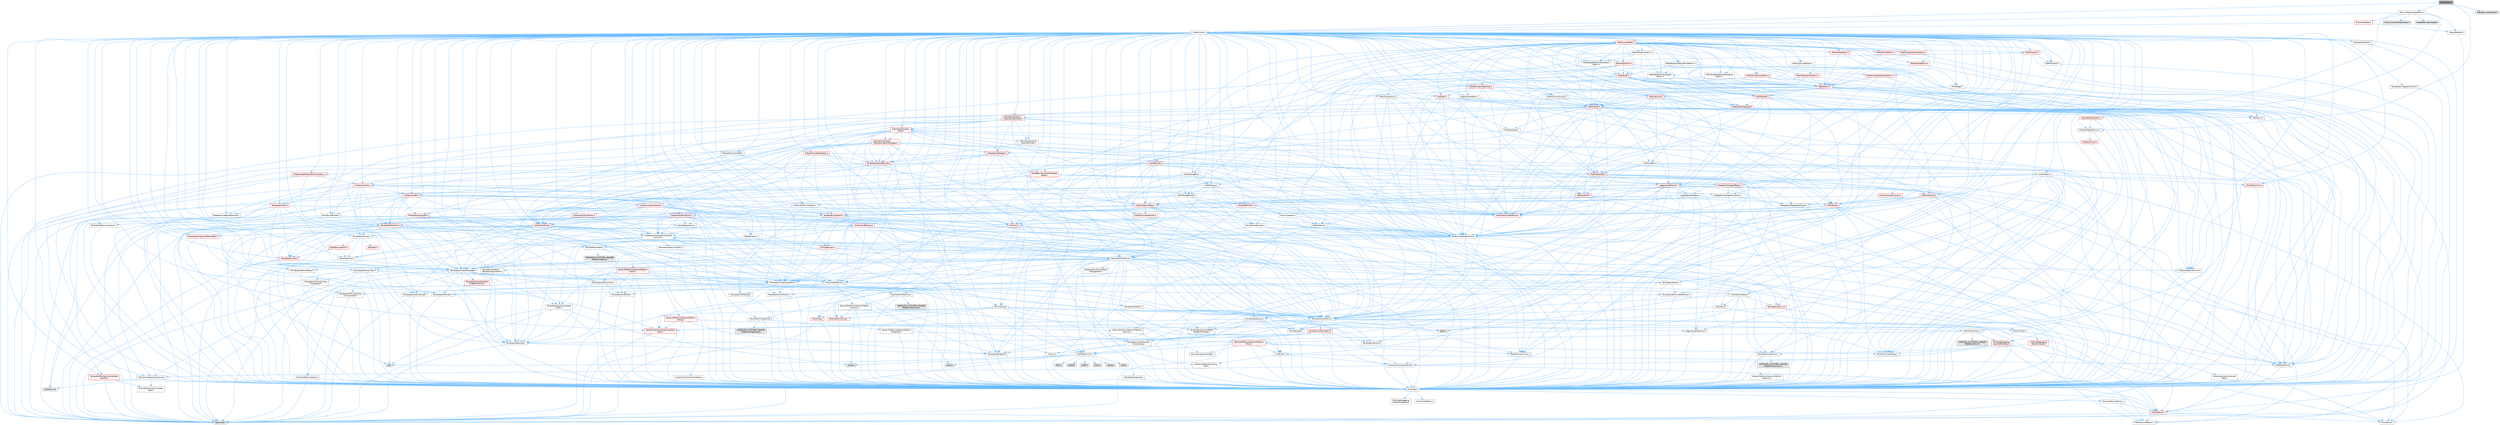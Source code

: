 digraph "SphylElem.h"
{
 // INTERACTIVE_SVG=YES
 // LATEX_PDF_SIZE
  bgcolor="transparent";
  edge [fontname=Helvetica,fontsize=10,labelfontname=Helvetica,labelfontsize=10];
  node [fontname=Helvetica,fontsize=10,shape=box,height=0.2,width=0.4];
  Node1 [id="Node000001",label="SphylElem.h",height=0.2,width=0.4,color="gray40", fillcolor="grey60", style="filled", fontcolor="black",tooltip=" "];
  Node1 -> Node2 [id="edge1_Node000001_Node000002",color="steelblue1",style="solid",tooltip=" "];
  Node2 [id="Node000002",label="CoreMinimal.h",height=0.2,width=0.4,color="grey40", fillcolor="white", style="filled",URL="$d7/d67/CoreMinimal_8h.html",tooltip=" "];
  Node2 -> Node3 [id="edge2_Node000002_Node000003",color="steelblue1",style="solid",tooltip=" "];
  Node3 [id="Node000003",label="CoreTypes.h",height=0.2,width=0.4,color="grey40", fillcolor="white", style="filled",URL="$dc/dec/CoreTypes_8h.html",tooltip=" "];
  Node3 -> Node4 [id="edge3_Node000003_Node000004",color="steelblue1",style="solid",tooltip=" "];
  Node4 [id="Node000004",label="HAL/Platform.h",height=0.2,width=0.4,color="red", fillcolor="#FFF0F0", style="filled",URL="$d9/dd0/Platform_8h.html",tooltip=" "];
  Node4 -> Node5 [id="edge4_Node000004_Node000005",color="steelblue1",style="solid",tooltip=" "];
  Node5 [id="Node000005",label="Misc/Build.h",height=0.2,width=0.4,color="grey40", fillcolor="white", style="filled",URL="$d3/dbb/Build_8h.html",tooltip=" "];
  Node4 -> Node7 [id="edge5_Node000004_Node000007",color="steelblue1",style="solid",tooltip=" "];
  Node7 [id="Node000007",label="type_traits",height=0.2,width=0.4,color="grey60", fillcolor="#E0E0E0", style="filled",tooltip=" "];
  Node4 -> Node8 [id="edge6_Node000004_Node000008",color="steelblue1",style="solid",tooltip=" "];
  Node8 [id="Node000008",label="PreprocessorHelpers.h",height=0.2,width=0.4,color="grey40", fillcolor="white", style="filled",URL="$db/ddb/PreprocessorHelpers_8h.html",tooltip=" "];
  Node3 -> Node14 [id="edge7_Node000003_Node000014",color="steelblue1",style="solid",tooltip=" "];
  Node14 [id="Node000014",label="ProfilingDebugging\l/UMemoryDefines.h",height=0.2,width=0.4,color="grey40", fillcolor="white", style="filled",URL="$d2/da2/UMemoryDefines_8h.html",tooltip=" "];
  Node3 -> Node15 [id="edge8_Node000003_Node000015",color="steelblue1",style="solid",tooltip=" "];
  Node15 [id="Node000015",label="Misc/CoreMiscDefines.h",height=0.2,width=0.4,color="grey40", fillcolor="white", style="filled",URL="$da/d38/CoreMiscDefines_8h.html",tooltip=" "];
  Node15 -> Node4 [id="edge9_Node000015_Node000004",color="steelblue1",style="solid",tooltip=" "];
  Node15 -> Node8 [id="edge10_Node000015_Node000008",color="steelblue1",style="solid",tooltip=" "];
  Node3 -> Node16 [id="edge11_Node000003_Node000016",color="steelblue1",style="solid",tooltip=" "];
  Node16 [id="Node000016",label="Misc/CoreDefines.h",height=0.2,width=0.4,color="grey40", fillcolor="white", style="filled",URL="$d3/dd2/CoreDefines_8h.html",tooltip=" "];
  Node2 -> Node17 [id="edge12_Node000002_Node000017",color="steelblue1",style="solid",tooltip=" "];
  Node17 [id="Node000017",label="CoreFwd.h",height=0.2,width=0.4,color="grey40", fillcolor="white", style="filled",URL="$d1/d1e/CoreFwd_8h.html",tooltip=" "];
  Node17 -> Node3 [id="edge13_Node000017_Node000003",color="steelblue1",style="solid",tooltip=" "];
  Node17 -> Node18 [id="edge14_Node000017_Node000018",color="steelblue1",style="solid",tooltip=" "];
  Node18 [id="Node000018",label="Containers/ContainersFwd.h",height=0.2,width=0.4,color="grey40", fillcolor="white", style="filled",URL="$d4/d0a/ContainersFwd_8h.html",tooltip=" "];
  Node18 -> Node4 [id="edge15_Node000018_Node000004",color="steelblue1",style="solid",tooltip=" "];
  Node18 -> Node3 [id="edge16_Node000018_Node000003",color="steelblue1",style="solid",tooltip=" "];
  Node18 -> Node19 [id="edge17_Node000018_Node000019",color="steelblue1",style="solid",tooltip=" "];
  Node19 [id="Node000019",label="Traits/IsContiguousContainer.h",height=0.2,width=0.4,color="grey40", fillcolor="white", style="filled",URL="$d5/d3c/IsContiguousContainer_8h.html",tooltip=" "];
  Node19 -> Node3 [id="edge18_Node000019_Node000003",color="steelblue1",style="solid",tooltip=" "];
  Node19 -> Node20 [id="edge19_Node000019_Node000020",color="steelblue1",style="solid",tooltip=" "];
  Node20 [id="Node000020",label="Misc/StaticAssertComplete\lType.h",height=0.2,width=0.4,color="grey40", fillcolor="white", style="filled",URL="$d5/d4e/StaticAssertCompleteType_8h.html",tooltip=" "];
  Node19 -> Node21 [id="edge20_Node000019_Node000021",color="steelblue1",style="solid",tooltip=" "];
  Node21 [id="Node000021",label="initializer_list",height=0.2,width=0.4,color="grey60", fillcolor="#E0E0E0", style="filled",tooltip=" "];
  Node17 -> Node22 [id="edge21_Node000017_Node000022",color="steelblue1",style="solid",tooltip=" "];
  Node22 [id="Node000022",label="Math/MathFwd.h",height=0.2,width=0.4,color="grey40", fillcolor="white", style="filled",URL="$d2/d10/MathFwd_8h.html",tooltip=" "];
  Node22 -> Node4 [id="edge22_Node000022_Node000004",color="steelblue1",style="solid",tooltip=" "];
  Node17 -> Node23 [id="edge23_Node000017_Node000023",color="steelblue1",style="solid",tooltip=" "];
  Node23 [id="Node000023",label="UObject/UObjectHierarchy\lFwd.h",height=0.2,width=0.4,color="grey40", fillcolor="white", style="filled",URL="$d3/d13/UObjectHierarchyFwd_8h.html",tooltip=" "];
  Node2 -> Node23 [id="edge24_Node000002_Node000023",color="steelblue1",style="solid",tooltip=" "];
  Node2 -> Node18 [id="edge25_Node000002_Node000018",color="steelblue1",style="solid",tooltip=" "];
  Node2 -> Node24 [id="edge26_Node000002_Node000024",color="steelblue1",style="solid",tooltip=" "];
  Node24 [id="Node000024",label="Misc/VarArgs.h",height=0.2,width=0.4,color="grey40", fillcolor="white", style="filled",URL="$d5/d6f/VarArgs_8h.html",tooltip=" "];
  Node24 -> Node3 [id="edge27_Node000024_Node000003",color="steelblue1",style="solid",tooltip=" "];
  Node2 -> Node25 [id="edge28_Node000002_Node000025",color="steelblue1",style="solid",tooltip=" "];
  Node25 [id="Node000025",label="Logging/LogVerbosity.h",height=0.2,width=0.4,color="grey40", fillcolor="white", style="filled",URL="$d2/d8f/LogVerbosity_8h.html",tooltip=" "];
  Node25 -> Node3 [id="edge29_Node000025_Node000003",color="steelblue1",style="solid",tooltip=" "];
  Node2 -> Node26 [id="edge30_Node000002_Node000026",color="steelblue1",style="solid",tooltip=" "];
  Node26 [id="Node000026",label="Misc/OutputDevice.h",height=0.2,width=0.4,color="grey40", fillcolor="white", style="filled",URL="$d7/d32/OutputDevice_8h.html",tooltip=" "];
  Node26 -> Node17 [id="edge31_Node000026_Node000017",color="steelblue1",style="solid",tooltip=" "];
  Node26 -> Node3 [id="edge32_Node000026_Node000003",color="steelblue1",style="solid",tooltip=" "];
  Node26 -> Node25 [id="edge33_Node000026_Node000025",color="steelblue1",style="solid",tooltip=" "];
  Node26 -> Node24 [id="edge34_Node000026_Node000024",color="steelblue1",style="solid",tooltip=" "];
  Node26 -> Node27 [id="edge35_Node000026_Node000027",color="steelblue1",style="solid",tooltip=" "];
  Node27 [id="Node000027",label="Templates/IsArrayOrRefOf\lTypeByPredicate.h",height=0.2,width=0.4,color="grey40", fillcolor="white", style="filled",URL="$d6/da1/IsArrayOrRefOfTypeByPredicate_8h.html",tooltip=" "];
  Node27 -> Node3 [id="edge36_Node000027_Node000003",color="steelblue1",style="solid",tooltip=" "];
  Node26 -> Node28 [id="edge37_Node000026_Node000028",color="steelblue1",style="solid",tooltip=" "];
  Node28 [id="Node000028",label="Templates/IsValidVariadic\lFunctionArg.h",height=0.2,width=0.4,color="grey40", fillcolor="white", style="filled",URL="$d0/dc8/IsValidVariadicFunctionArg_8h.html",tooltip=" "];
  Node28 -> Node3 [id="edge38_Node000028_Node000003",color="steelblue1",style="solid",tooltip=" "];
  Node28 -> Node29 [id="edge39_Node000028_Node000029",color="steelblue1",style="solid",tooltip=" "];
  Node29 [id="Node000029",label="IsEnum.h",height=0.2,width=0.4,color="grey40", fillcolor="white", style="filled",URL="$d4/de5/IsEnum_8h.html",tooltip=" "];
  Node28 -> Node7 [id="edge40_Node000028_Node000007",color="steelblue1",style="solid",tooltip=" "];
  Node26 -> Node30 [id="edge41_Node000026_Node000030",color="steelblue1",style="solid",tooltip=" "];
  Node30 [id="Node000030",label="Traits/IsCharEncodingCompatible\lWith.h",height=0.2,width=0.4,color="red", fillcolor="#FFF0F0", style="filled",URL="$df/dd1/IsCharEncodingCompatibleWith_8h.html",tooltip=" "];
  Node30 -> Node7 [id="edge42_Node000030_Node000007",color="steelblue1",style="solid",tooltip=" "];
  Node2 -> Node32 [id="edge43_Node000002_Node000032",color="steelblue1",style="solid",tooltip=" "];
  Node32 [id="Node000032",label="HAL/PlatformCrt.h",height=0.2,width=0.4,color="grey40", fillcolor="white", style="filled",URL="$d8/d75/PlatformCrt_8h.html",tooltip=" "];
  Node32 -> Node33 [id="edge44_Node000032_Node000033",color="steelblue1",style="solid",tooltip=" "];
  Node33 [id="Node000033",label="new",height=0.2,width=0.4,color="grey60", fillcolor="#E0E0E0", style="filled",tooltip=" "];
  Node32 -> Node34 [id="edge45_Node000032_Node000034",color="steelblue1",style="solid",tooltip=" "];
  Node34 [id="Node000034",label="wchar.h",height=0.2,width=0.4,color="grey60", fillcolor="#E0E0E0", style="filled",tooltip=" "];
  Node32 -> Node35 [id="edge46_Node000032_Node000035",color="steelblue1",style="solid",tooltip=" "];
  Node35 [id="Node000035",label="stddef.h",height=0.2,width=0.4,color="grey60", fillcolor="#E0E0E0", style="filled",tooltip=" "];
  Node32 -> Node36 [id="edge47_Node000032_Node000036",color="steelblue1",style="solid",tooltip=" "];
  Node36 [id="Node000036",label="stdlib.h",height=0.2,width=0.4,color="grey60", fillcolor="#E0E0E0", style="filled",tooltip=" "];
  Node32 -> Node37 [id="edge48_Node000032_Node000037",color="steelblue1",style="solid",tooltip=" "];
  Node37 [id="Node000037",label="stdio.h",height=0.2,width=0.4,color="grey60", fillcolor="#E0E0E0", style="filled",tooltip=" "];
  Node32 -> Node38 [id="edge49_Node000032_Node000038",color="steelblue1",style="solid",tooltip=" "];
  Node38 [id="Node000038",label="stdarg.h",height=0.2,width=0.4,color="grey60", fillcolor="#E0E0E0", style="filled",tooltip=" "];
  Node32 -> Node39 [id="edge50_Node000032_Node000039",color="steelblue1",style="solid",tooltip=" "];
  Node39 [id="Node000039",label="math.h",height=0.2,width=0.4,color="grey60", fillcolor="#E0E0E0", style="filled",tooltip=" "];
  Node32 -> Node40 [id="edge51_Node000032_Node000040",color="steelblue1",style="solid",tooltip=" "];
  Node40 [id="Node000040",label="float.h",height=0.2,width=0.4,color="grey60", fillcolor="#E0E0E0", style="filled",tooltip=" "];
  Node32 -> Node41 [id="edge52_Node000032_Node000041",color="steelblue1",style="solid",tooltip=" "];
  Node41 [id="Node000041",label="string.h",height=0.2,width=0.4,color="grey60", fillcolor="#E0E0E0", style="filled",tooltip=" "];
  Node2 -> Node42 [id="edge53_Node000002_Node000042",color="steelblue1",style="solid",tooltip=" "];
  Node42 [id="Node000042",label="HAL/PlatformMisc.h",height=0.2,width=0.4,color="grey40", fillcolor="white", style="filled",URL="$d0/df5/PlatformMisc_8h.html",tooltip=" "];
  Node42 -> Node3 [id="edge54_Node000042_Node000003",color="steelblue1",style="solid",tooltip=" "];
  Node42 -> Node43 [id="edge55_Node000042_Node000043",color="steelblue1",style="solid",tooltip=" "];
  Node43 [id="Node000043",label="GenericPlatform/GenericPlatform\lMisc.h",height=0.2,width=0.4,color="red", fillcolor="#FFF0F0", style="filled",URL="$db/d9a/GenericPlatformMisc_8h.html",tooltip=" "];
  Node43 -> Node17 [id="edge56_Node000043_Node000017",color="steelblue1",style="solid",tooltip=" "];
  Node43 -> Node3 [id="edge57_Node000043_Node000003",color="steelblue1",style="solid",tooltip=" "];
  Node43 -> Node32 [id="edge58_Node000043_Node000032",color="steelblue1",style="solid",tooltip=" "];
  Node43 -> Node47 [id="edge59_Node000043_Node000047",color="steelblue1",style="solid",tooltip=" "];
  Node47 [id="Node000047",label="Math/NumericLimits.h",height=0.2,width=0.4,color="grey40", fillcolor="white", style="filled",URL="$df/d1b/NumericLimits_8h.html",tooltip=" "];
  Node47 -> Node3 [id="edge60_Node000047_Node000003",color="steelblue1",style="solid",tooltip=" "];
  Node43 -> Node48 [id="edge61_Node000043_Node000048",color="steelblue1",style="solid",tooltip=" "];
  Node48 [id="Node000048",label="Misc/CompressionFlags.h",height=0.2,width=0.4,color="grey40", fillcolor="white", style="filled",URL="$d9/d76/CompressionFlags_8h.html",tooltip=" "];
  Node43 -> Node49 [id="edge62_Node000043_Node000049",color="steelblue1",style="solid",tooltip=" "];
  Node49 [id="Node000049",label="Misc/EnumClassFlags.h",height=0.2,width=0.4,color="grey40", fillcolor="white", style="filled",URL="$d8/de7/EnumClassFlags_8h.html",tooltip=" "];
  Node42 -> Node52 [id="edge63_Node000042_Node000052",color="steelblue1",style="solid",tooltip=" "];
  Node52 [id="Node000052",label="COMPILED_PLATFORM_HEADER\l(PlatformMisc.h)",height=0.2,width=0.4,color="grey60", fillcolor="#E0E0E0", style="filled",tooltip=" "];
  Node42 -> Node53 [id="edge64_Node000042_Node000053",color="steelblue1",style="solid",tooltip=" "];
  Node53 [id="Node000053",label="ProfilingDebugging\l/CpuProfilerTrace.h",height=0.2,width=0.4,color="red", fillcolor="#FFF0F0", style="filled",URL="$da/dcb/CpuProfilerTrace_8h.html",tooltip=" "];
  Node53 -> Node3 [id="edge65_Node000053_Node000003",color="steelblue1",style="solid",tooltip=" "];
  Node53 -> Node18 [id="edge66_Node000053_Node000018",color="steelblue1",style="solid",tooltip=" "];
  Node53 -> Node54 [id="edge67_Node000053_Node000054",color="steelblue1",style="solid",tooltip=" "];
  Node54 [id="Node000054",label="HAL/PlatformAtomics.h",height=0.2,width=0.4,color="grey40", fillcolor="white", style="filled",URL="$d3/d36/PlatformAtomics_8h.html",tooltip=" "];
  Node54 -> Node3 [id="edge68_Node000054_Node000003",color="steelblue1",style="solid",tooltip=" "];
  Node54 -> Node55 [id="edge69_Node000054_Node000055",color="steelblue1",style="solid",tooltip=" "];
  Node55 [id="Node000055",label="GenericPlatform/GenericPlatform\lAtomics.h",height=0.2,width=0.4,color="grey40", fillcolor="white", style="filled",URL="$da/d72/GenericPlatformAtomics_8h.html",tooltip=" "];
  Node55 -> Node3 [id="edge70_Node000055_Node000003",color="steelblue1",style="solid",tooltip=" "];
  Node54 -> Node56 [id="edge71_Node000054_Node000056",color="steelblue1",style="solid",tooltip=" "];
  Node56 [id="Node000056",label="COMPILED_PLATFORM_HEADER\l(PlatformAtomics.h)",height=0.2,width=0.4,color="grey60", fillcolor="#E0E0E0", style="filled",tooltip=" "];
  Node53 -> Node8 [id="edge72_Node000053_Node000008",color="steelblue1",style="solid",tooltip=" "];
  Node53 -> Node5 [id="edge73_Node000053_Node000005",color="steelblue1",style="solid",tooltip=" "];
  Node2 -> Node61 [id="edge74_Node000002_Node000061",color="steelblue1",style="solid",tooltip=" "];
  Node61 [id="Node000061",label="Misc/AssertionMacros.h",height=0.2,width=0.4,color="grey40", fillcolor="white", style="filled",URL="$d0/dfa/AssertionMacros_8h.html",tooltip=" "];
  Node61 -> Node3 [id="edge75_Node000061_Node000003",color="steelblue1",style="solid",tooltip=" "];
  Node61 -> Node4 [id="edge76_Node000061_Node000004",color="steelblue1",style="solid",tooltip=" "];
  Node61 -> Node42 [id="edge77_Node000061_Node000042",color="steelblue1",style="solid",tooltip=" "];
  Node61 -> Node8 [id="edge78_Node000061_Node000008",color="steelblue1",style="solid",tooltip=" "];
  Node61 -> Node62 [id="edge79_Node000061_Node000062",color="steelblue1",style="solid",tooltip=" "];
  Node62 [id="Node000062",label="Templates/EnableIf.h",height=0.2,width=0.4,color="grey40", fillcolor="white", style="filled",URL="$d7/d60/EnableIf_8h.html",tooltip=" "];
  Node62 -> Node3 [id="edge80_Node000062_Node000003",color="steelblue1",style="solid",tooltip=" "];
  Node61 -> Node27 [id="edge81_Node000061_Node000027",color="steelblue1",style="solid",tooltip=" "];
  Node61 -> Node28 [id="edge82_Node000061_Node000028",color="steelblue1",style="solid",tooltip=" "];
  Node61 -> Node30 [id="edge83_Node000061_Node000030",color="steelblue1",style="solid",tooltip=" "];
  Node61 -> Node24 [id="edge84_Node000061_Node000024",color="steelblue1",style="solid",tooltip=" "];
  Node61 -> Node63 [id="edge85_Node000061_Node000063",color="steelblue1",style="solid",tooltip=" "];
  Node63 [id="Node000063",label="String/FormatStringSan.h",height=0.2,width=0.4,color="red", fillcolor="#FFF0F0", style="filled",URL="$d3/d8b/FormatStringSan_8h.html",tooltip=" "];
  Node63 -> Node7 [id="edge86_Node000063_Node000007",color="steelblue1",style="solid",tooltip=" "];
  Node63 -> Node3 [id="edge87_Node000063_Node000003",color="steelblue1",style="solid",tooltip=" "];
  Node63 -> Node64 [id="edge88_Node000063_Node000064",color="steelblue1",style="solid",tooltip=" "];
  Node64 [id="Node000064",label="Templates/Requires.h",height=0.2,width=0.4,color="grey40", fillcolor="white", style="filled",URL="$dc/d96/Requires_8h.html",tooltip=" "];
  Node64 -> Node62 [id="edge89_Node000064_Node000062",color="steelblue1",style="solid",tooltip=" "];
  Node64 -> Node7 [id="edge90_Node000064_Node000007",color="steelblue1",style="solid",tooltip=" "];
  Node63 -> Node65 [id="edge91_Node000063_Node000065",color="steelblue1",style="solid",tooltip=" "];
  Node65 [id="Node000065",label="Templates/Identity.h",height=0.2,width=0.4,color="grey40", fillcolor="white", style="filled",URL="$d0/dd5/Identity_8h.html",tooltip=" "];
  Node63 -> Node28 [id="edge92_Node000063_Node000028",color="steelblue1",style="solid",tooltip=" "];
  Node63 -> Node18 [id="edge93_Node000063_Node000018",color="steelblue1",style="solid",tooltip=" "];
  Node61 -> Node69 [id="edge94_Node000061_Node000069",color="steelblue1",style="solid",tooltip=" "];
  Node69 [id="Node000069",label="atomic",height=0.2,width=0.4,color="grey60", fillcolor="#E0E0E0", style="filled",tooltip=" "];
  Node2 -> Node70 [id="edge95_Node000002_Node000070",color="steelblue1",style="solid",tooltip=" "];
  Node70 [id="Node000070",label="Templates/IsPointer.h",height=0.2,width=0.4,color="grey40", fillcolor="white", style="filled",URL="$d7/d05/IsPointer_8h.html",tooltip=" "];
  Node70 -> Node3 [id="edge96_Node000070_Node000003",color="steelblue1",style="solid",tooltip=" "];
  Node2 -> Node71 [id="edge97_Node000002_Node000071",color="steelblue1",style="solid",tooltip=" "];
  Node71 [id="Node000071",label="HAL/PlatformMemory.h",height=0.2,width=0.4,color="grey40", fillcolor="white", style="filled",URL="$de/d68/PlatformMemory_8h.html",tooltip=" "];
  Node71 -> Node3 [id="edge98_Node000071_Node000003",color="steelblue1",style="solid",tooltip=" "];
  Node71 -> Node72 [id="edge99_Node000071_Node000072",color="steelblue1",style="solid",tooltip=" "];
  Node72 [id="Node000072",label="GenericPlatform/GenericPlatform\lMemory.h",height=0.2,width=0.4,color="grey40", fillcolor="white", style="filled",URL="$dd/d22/GenericPlatformMemory_8h.html",tooltip=" "];
  Node72 -> Node17 [id="edge100_Node000072_Node000017",color="steelblue1",style="solid",tooltip=" "];
  Node72 -> Node3 [id="edge101_Node000072_Node000003",color="steelblue1",style="solid",tooltip=" "];
  Node72 -> Node73 [id="edge102_Node000072_Node000073",color="steelblue1",style="solid",tooltip=" "];
  Node73 [id="Node000073",label="HAL/PlatformString.h",height=0.2,width=0.4,color="red", fillcolor="#FFF0F0", style="filled",URL="$db/db5/PlatformString_8h.html",tooltip=" "];
  Node73 -> Node3 [id="edge103_Node000073_Node000003",color="steelblue1",style="solid",tooltip=" "];
  Node72 -> Node41 [id="edge104_Node000072_Node000041",color="steelblue1",style="solid",tooltip=" "];
  Node72 -> Node34 [id="edge105_Node000072_Node000034",color="steelblue1",style="solid",tooltip=" "];
  Node71 -> Node75 [id="edge106_Node000071_Node000075",color="steelblue1",style="solid",tooltip=" "];
  Node75 [id="Node000075",label="COMPILED_PLATFORM_HEADER\l(PlatformMemory.h)",height=0.2,width=0.4,color="grey60", fillcolor="#E0E0E0", style="filled",tooltip=" "];
  Node2 -> Node54 [id="edge107_Node000002_Node000054",color="steelblue1",style="solid",tooltip=" "];
  Node2 -> Node76 [id="edge108_Node000002_Node000076",color="steelblue1",style="solid",tooltip=" "];
  Node76 [id="Node000076",label="Misc/Exec.h",height=0.2,width=0.4,color="grey40", fillcolor="white", style="filled",URL="$de/ddb/Exec_8h.html",tooltip=" "];
  Node76 -> Node3 [id="edge109_Node000076_Node000003",color="steelblue1",style="solid",tooltip=" "];
  Node76 -> Node61 [id="edge110_Node000076_Node000061",color="steelblue1",style="solid",tooltip=" "];
  Node2 -> Node77 [id="edge111_Node000002_Node000077",color="steelblue1",style="solid",tooltip=" "];
  Node77 [id="Node000077",label="HAL/MemoryBase.h",height=0.2,width=0.4,color="grey40", fillcolor="white", style="filled",URL="$d6/d9f/MemoryBase_8h.html",tooltip=" "];
  Node77 -> Node3 [id="edge112_Node000077_Node000003",color="steelblue1",style="solid",tooltip=" "];
  Node77 -> Node54 [id="edge113_Node000077_Node000054",color="steelblue1",style="solid",tooltip=" "];
  Node77 -> Node32 [id="edge114_Node000077_Node000032",color="steelblue1",style="solid",tooltip=" "];
  Node77 -> Node76 [id="edge115_Node000077_Node000076",color="steelblue1",style="solid",tooltip=" "];
  Node77 -> Node26 [id="edge116_Node000077_Node000026",color="steelblue1",style="solid",tooltip=" "];
  Node77 -> Node78 [id="edge117_Node000077_Node000078",color="steelblue1",style="solid",tooltip=" "];
  Node78 [id="Node000078",label="Templates/Atomic.h",height=0.2,width=0.4,color="red", fillcolor="#FFF0F0", style="filled",URL="$d3/d91/Atomic_8h.html",tooltip=" "];
  Node78 -> Node86 [id="edge118_Node000078_Node000086",color="steelblue1",style="solid",tooltip=" "];
  Node86 [id="Node000086",label="Traits/IntType.h",height=0.2,width=0.4,color="grey40", fillcolor="white", style="filled",URL="$d7/deb/IntType_8h.html",tooltip=" "];
  Node86 -> Node4 [id="edge119_Node000086_Node000004",color="steelblue1",style="solid",tooltip=" "];
  Node78 -> Node69 [id="edge120_Node000078_Node000069",color="steelblue1",style="solid",tooltip=" "];
  Node2 -> Node87 [id="edge121_Node000002_Node000087",color="steelblue1",style="solid",tooltip=" "];
  Node87 [id="Node000087",label="HAL/UnrealMemory.h",height=0.2,width=0.4,color="grey40", fillcolor="white", style="filled",URL="$d9/d96/UnrealMemory_8h.html",tooltip=" "];
  Node87 -> Node3 [id="edge122_Node000087_Node000003",color="steelblue1",style="solid",tooltip=" "];
  Node87 -> Node72 [id="edge123_Node000087_Node000072",color="steelblue1",style="solid",tooltip=" "];
  Node87 -> Node77 [id="edge124_Node000087_Node000077",color="steelblue1",style="solid",tooltip=" "];
  Node87 -> Node71 [id="edge125_Node000087_Node000071",color="steelblue1",style="solid",tooltip=" "];
  Node87 -> Node88 [id="edge126_Node000087_Node000088",color="steelblue1",style="solid",tooltip=" "];
  Node88 [id="Node000088",label="ProfilingDebugging\l/MemoryTrace.h",height=0.2,width=0.4,color="red", fillcolor="#FFF0F0", style="filled",URL="$da/dd7/MemoryTrace_8h.html",tooltip=" "];
  Node88 -> Node4 [id="edge127_Node000088_Node000004",color="steelblue1",style="solid",tooltip=" "];
  Node88 -> Node49 [id="edge128_Node000088_Node000049",color="steelblue1",style="solid",tooltip=" "];
  Node87 -> Node70 [id="edge129_Node000087_Node000070",color="steelblue1",style="solid",tooltip=" "];
  Node2 -> Node89 [id="edge130_Node000002_Node000089",color="steelblue1",style="solid",tooltip=" "];
  Node89 [id="Node000089",label="Templates/IsArithmetic.h",height=0.2,width=0.4,color="grey40", fillcolor="white", style="filled",URL="$d2/d5d/IsArithmetic_8h.html",tooltip=" "];
  Node89 -> Node3 [id="edge131_Node000089_Node000003",color="steelblue1",style="solid",tooltip=" "];
  Node2 -> Node83 [id="edge132_Node000002_Node000083",color="steelblue1",style="solid",tooltip=" "];
  Node83 [id="Node000083",label="Templates/AndOrNot.h",height=0.2,width=0.4,color="grey40", fillcolor="white", style="filled",URL="$db/d0a/AndOrNot_8h.html",tooltip=" "];
  Node83 -> Node3 [id="edge133_Node000083_Node000003",color="steelblue1",style="solid",tooltip=" "];
  Node2 -> Node90 [id="edge134_Node000002_Node000090",color="steelblue1",style="solid",tooltip=" "];
  Node90 [id="Node000090",label="Templates/IsPODType.h",height=0.2,width=0.4,color="grey40", fillcolor="white", style="filled",URL="$d7/db1/IsPODType_8h.html",tooltip=" "];
  Node90 -> Node3 [id="edge135_Node000090_Node000003",color="steelblue1",style="solid",tooltip=" "];
  Node2 -> Node91 [id="edge136_Node000002_Node000091",color="steelblue1",style="solid",tooltip=" "];
  Node91 [id="Node000091",label="Templates/IsUECoreType.h",height=0.2,width=0.4,color="grey40", fillcolor="white", style="filled",URL="$d1/db8/IsUECoreType_8h.html",tooltip=" "];
  Node91 -> Node3 [id="edge137_Node000091_Node000003",color="steelblue1",style="solid",tooltip=" "];
  Node91 -> Node7 [id="edge138_Node000091_Node000007",color="steelblue1",style="solid",tooltip=" "];
  Node2 -> Node84 [id="edge139_Node000002_Node000084",color="steelblue1",style="solid",tooltip=" "];
  Node84 [id="Node000084",label="Templates/IsTriviallyCopy\lConstructible.h",height=0.2,width=0.4,color="grey40", fillcolor="white", style="filled",URL="$d3/d78/IsTriviallyCopyConstructible_8h.html",tooltip=" "];
  Node84 -> Node3 [id="edge140_Node000084_Node000003",color="steelblue1",style="solid",tooltip=" "];
  Node84 -> Node7 [id="edge141_Node000084_Node000007",color="steelblue1",style="solid",tooltip=" "];
  Node2 -> Node92 [id="edge142_Node000002_Node000092",color="steelblue1",style="solid",tooltip=" "];
  Node92 [id="Node000092",label="Templates/UnrealTypeTraits.h",height=0.2,width=0.4,color="grey40", fillcolor="white", style="filled",URL="$d2/d2d/UnrealTypeTraits_8h.html",tooltip=" "];
  Node92 -> Node3 [id="edge143_Node000092_Node000003",color="steelblue1",style="solid",tooltip=" "];
  Node92 -> Node70 [id="edge144_Node000092_Node000070",color="steelblue1",style="solid",tooltip=" "];
  Node92 -> Node61 [id="edge145_Node000092_Node000061",color="steelblue1",style="solid",tooltip=" "];
  Node92 -> Node83 [id="edge146_Node000092_Node000083",color="steelblue1",style="solid",tooltip=" "];
  Node92 -> Node62 [id="edge147_Node000092_Node000062",color="steelblue1",style="solid",tooltip=" "];
  Node92 -> Node89 [id="edge148_Node000092_Node000089",color="steelblue1",style="solid",tooltip=" "];
  Node92 -> Node29 [id="edge149_Node000092_Node000029",color="steelblue1",style="solid",tooltip=" "];
  Node92 -> Node93 [id="edge150_Node000092_Node000093",color="steelblue1",style="solid",tooltip=" "];
  Node93 [id="Node000093",label="Templates/Models.h",height=0.2,width=0.4,color="grey40", fillcolor="white", style="filled",URL="$d3/d0c/Models_8h.html",tooltip=" "];
  Node93 -> Node65 [id="edge151_Node000093_Node000065",color="steelblue1",style="solid",tooltip=" "];
  Node92 -> Node90 [id="edge152_Node000092_Node000090",color="steelblue1",style="solid",tooltip=" "];
  Node92 -> Node91 [id="edge153_Node000092_Node000091",color="steelblue1",style="solid",tooltip=" "];
  Node92 -> Node84 [id="edge154_Node000092_Node000084",color="steelblue1",style="solid",tooltip=" "];
  Node2 -> Node62 [id="edge155_Node000002_Node000062",color="steelblue1",style="solid",tooltip=" "];
  Node2 -> Node94 [id="edge156_Node000002_Node000094",color="steelblue1",style="solid",tooltip=" "];
  Node94 [id="Node000094",label="Templates/RemoveReference.h",height=0.2,width=0.4,color="grey40", fillcolor="white", style="filled",URL="$da/dbe/RemoveReference_8h.html",tooltip=" "];
  Node94 -> Node3 [id="edge157_Node000094_Node000003",color="steelblue1",style="solid",tooltip=" "];
  Node2 -> Node95 [id="edge158_Node000002_Node000095",color="steelblue1",style="solid",tooltip=" "];
  Node95 [id="Node000095",label="Templates/IntegralConstant.h",height=0.2,width=0.4,color="grey40", fillcolor="white", style="filled",URL="$db/d1b/IntegralConstant_8h.html",tooltip=" "];
  Node95 -> Node3 [id="edge159_Node000095_Node000003",color="steelblue1",style="solid",tooltip=" "];
  Node2 -> Node96 [id="edge160_Node000002_Node000096",color="steelblue1",style="solid",tooltip=" "];
  Node96 [id="Node000096",label="Templates/IsClass.h",height=0.2,width=0.4,color="grey40", fillcolor="white", style="filled",URL="$db/dcb/IsClass_8h.html",tooltip=" "];
  Node96 -> Node3 [id="edge161_Node000096_Node000003",color="steelblue1",style="solid",tooltip=" "];
  Node2 -> Node97 [id="edge162_Node000002_Node000097",color="steelblue1",style="solid",tooltip=" "];
  Node97 [id="Node000097",label="Templates/TypeCompatible\lBytes.h",height=0.2,width=0.4,color="grey40", fillcolor="white", style="filled",URL="$df/d0a/TypeCompatibleBytes_8h.html",tooltip=" "];
  Node97 -> Node3 [id="edge163_Node000097_Node000003",color="steelblue1",style="solid",tooltip=" "];
  Node97 -> Node41 [id="edge164_Node000097_Node000041",color="steelblue1",style="solid",tooltip=" "];
  Node97 -> Node33 [id="edge165_Node000097_Node000033",color="steelblue1",style="solid",tooltip=" "];
  Node97 -> Node7 [id="edge166_Node000097_Node000007",color="steelblue1",style="solid",tooltip=" "];
  Node2 -> Node19 [id="edge167_Node000002_Node000019",color="steelblue1",style="solid",tooltip=" "];
  Node2 -> Node98 [id="edge168_Node000002_Node000098",color="steelblue1",style="solid",tooltip=" "];
  Node98 [id="Node000098",label="Templates/UnrealTemplate.h",height=0.2,width=0.4,color="grey40", fillcolor="white", style="filled",URL="$d4/d24/UnrealTemplate_8h.html",tooltip=" "];
  Node98 -> Node3 [id="edge169_Node000098_Node000003",color="steelblue1",style="solid",tooltip=" "];
  Node98 -> Node70 [id="edge170_Node000098_Node000070",color="steelblue1",style="solid",tooltip=" "];
  Node98 -> Node87 [id="edge171_Node000098_Node000087",color="steelblue1",style="solid",tooltip=" "];
  Node98 -> Node99 [id="edge172_Node000098_Node000099",color="steelblue1",style="solid",tooltip=" "];
  Node99 [id="Node000099",label="Templates/CopyQualifiers\lAndRefsFromTo.h",height=0.2,width=0.4,color="red", fillcolor="#FFF0F0", style="filled",URL="$d3/db3/CopyQualifiersAndRefsFromTo_8h.html",tooltip=" "];
  Node98 -> Node92 [id="edge173_Node000098_Node000092",color="steelblue1",style="solid",tooltip=" "];
  Node98 -> Node94 [id="edge174_Node000098_Node000094",color="steelblue1",style="solid",tooltip=" "];
  Node98 -> Node64 [id="edge175_Node000098_Node000064",color="steelblue1",style="solid",tooltip=" "];
  Node98 -> Node97 [id="edge176_Node000098_Node000097",color="steelblue1",style="solid",tooltip=" "];
  Node98 -> Node65 [id="edge177_Node000098_Node000065",color="steelblue1",style="solid",tooltip=" "];
  Node98 -> Node19 [id="edge178_Node000098_Node000019",color="steelblue1",style="solid",tooltip=" "];
  Node98 -> Node101 [id="edge179_Node000098_Node000101",color="steelblue1",style="solid",tooltip=" "];
  Node101 [id="Node000101",label="Traits/UseBitwiseSwap.h",height=0.2,width=0.4,color="grey40", fillcolor="white", style="filled",URL="$db/df3/UseBitwiseSwap_8h.html",tooltip=" "];
  Node101 -> Node3 [id="edge180_Node000101_Node000003",color="steelblue1",style="solid",tooltip=" "];
  Node101 -> Node7 [id="edge181_Node000101_Node000007",color="steelblue1",style="solid",tooltip=" "];
  Node98 -> Node7 [id="edge182_Node000098_Node000007",color="steelblue1",style="solid",tooltip=" "];
  Node2 -> Node47 [id="edge183_Node000002_Node000047",color="steelblue1",style="solid",tooltip=" "];
  Node2 -> Node102 [id="edge184_Node000002_Node000102",color="steelblue1",style="solid",tooltip=" "];
  Node102 [id="Node000102",label="HAL/PlatformMath.h",height=0.2,width=0.4,color="grey40", fillcolor="white", style="filled",URL="$dc/d53/PlatformMath_8h.html",tooltip=" "];
  Node102 -> Node3 [id="edge185_Node000102_Node000003",color="steelblue1",style="solid",tooltip=" "];
  Node102 -> Node103 [id="edge186_Node000102_Node000103",color="steelblue1",style="solid",tooltip=" "];
  Node103 [id="Node000103",label="GenericPlatform/GenericPlatform\lMath.h",height=0.2,width=0.4,color="red", fillcolor="#FFF0F0", style="filled",URL="$d5/d79/GenericPlatformMath_8h.html",tooltip=" "];
  Node103 -> Node3 [id="edge187_Node000103_Node000003",color="steelblue1",style="solid",tooltip=" "];
  Node103 -> Node18 [id="edge188_Node000103_Node000018",color="steelblue1",style="solid",tooltip=" "];
  Node103 -> Node32 [id="edge189_Node000103_Node000032",color="steelblue1",style="solid",tooltip=" "];
  Node103 -> Node83 [id="edge190_Node000103_Node000083",color="steelblue1",style="solid",tooltip=" "];
  Node103 -> Node104 [id="edge191_Node000103_Node000104",color="steelblue1",style="solid",tooltip=" "];
  Node104 [id="Node000104",label="Templates/Decay.h",height=0.2,width=0.4,color="grey40", fillcolor="white", style="filled",URL="$dd/d0f/Decay_8h.html",tooltip=" "];
  Node104 -> Node3 [id="edge192_Node000104_Node000003",color="steelblue1",style="solid",tooltip=" "];
  Node104 -> Node94 [id="edge193_Node000104_Node000094",color="steelblue1",style="solid",tooltip=" "];
  Node104 -> Node7 [id="edge194_Node000104_Node000007",color="steelblue1",style="solid",tooltip=" "];
  Node103 -> Node92 [id="edge195_Node000103_Node000092",color="steelblue1",style="solid",tooltip=" "];
  Node103 -> Node64 [id="edge196_Node000103_Node000064",color="steelblue1",style="solid",tooltip=" "];
  Node103 -> Node97 [id="edge197_Node000103_Node000097",color="steelblue1",style="solid",tooltip=" "];
  Node103 -> Node7 [id="edge198_Node000103_Node000007",color="steelblue1",style="solid",tooltip=" "];
  Node102 -> Node109 [id="edge199_Node000102_Node000109",color="steelblue1",style="solid",tooltip=" "];
  Node109 [id="Node000109",label="COMPILED_PLATFORM_HEADER\l(PlatformMath.h)",height=0.2,width=0.4,color="grey60", fillcolor="#E0E0E0", style="filled",tooltip=" "];
  Node2 -> Node85 [id="edge200_Node000002_Node000085",color="steelblue1",style="solid",tooltip=" "];
  Node85 [id="Node000085",label="Templates/IsTriviallyCopy\lAssignable.h",height=0.2,width=0.4,color="grey40", fillcolor="white", style="filled",URL="$d2/df2/IsTriviallyCopyAssignable_8h.html",tooltip=" "];
  Node85 -> Node3 [id="edge201_Node000085_Node000003",color="steelblue1",style="solid",tooltip=" "];
  Node85 -> Node7 [id="edge202_Node000085_Node000007",color="steelblue1",style="solid",tooltip=" "];
  Node2 -> Node110 [id="edge203_Node000002_Node000110",color="steelblue1",style="solid",tooltip=" "];
  Node110 [id="Node000110",label="Templates/MemoryOps.h",height=0.2,width=0.4,color="grey40", fillcolor="white", style="filled",URL="$db/dea/MemoryOps_8h.html",tooltip=" "];
  Node110 -> Node3 [id="edge204_Node000110_Node000003",color="steelblue1",style="solid",tooltip=" "];
  Node110 -> Node87 [id="edge205_Node000110_Node000087",color="steelblue1",style="solid",tooltip=" "];
  Node110 -> Node85 [id="edge206_Node000110_Node000085",color="steelblue1",style="solid",tooltip=" "];
  Node110 -> Node84 [id="edge207_Node000110_Node000084",color="steelblue1",style="solid",tooltip=" "];
  Node110 -> Node64 [id="edge208_Node000110_Node000064",color="steelblue1",style="solid",tooltip=" "];
  Node110 -> Node92 [id="edge209_Node000110_Node000092",color="steelblue1",style="solid",tooltip=" "];
  Node110 -> Node101 [id="edge210_Node000110_Node000101",color="steelblue1",style="solid",tooltip=" "];
  Node110 -> Node33 [id="edge211_Node000110_Node000033",color="steelblue1",style="solid",tooltip=" "];
  Node110 -> Node7 [id="edge212_Node000110_Node000007",color="steelblue1",style="solid",tooltip=" "];
  Node2 -> Node111 [id="edge213_Node000002_Node000111",color="steelblue1",style="solid",tooltip=" "];
  Node111 [id="Node000111",label="Containers/ContainerAllocation\lPolicies.h",height=0.2,width=0.4,color="grey40", fillcolor="white", style="filled",URL="$d7/dff/ContainerAllocationPolicies_8h.html",tooltip=" "];
  Node111 -> Node3 [id="edge214_Node000111_Node000003",color="steelblue1",style="solid",tooltip=" "];
  Node111 -> Node112 [id="edge215_Node000111_Node000112",color="steelblue1",style="solid",tooltip=" "];
  Node112 [id="Node000112",label="Containers/ContainerHelpers.h",height=0.2,width=0.4,color="grey40", fillcolor="white", style="filled",URL="$d7/d33/ContainerHelpers_8h.html",tooltip=" "];
  Node112 -> Node3 [id="edge216_Node000112_Node000003",color="steelblue1",style="solid",tooltip=" "];
  Node111 -> Node111 [id="edge217_Node000111_Node000111",color="steelblue1",style="solid",tooltip=" "];
  Node111 -> Node102 [id="edge218_Node000111_Node000102",color="steelblue1",style="solid",tooltip=" "];
  Node111 -> Node87 [id="edge219_Node000111_Node000087",color="steelblue1",style="solid",tooltip=" "];
  Node111 -> Node47 [id="edge220_Node000111_Node000047",color="steelblue1",style="solid",tooltip=" "];
  Node111 -> Node61 [id="edge221_Node000111_Node000061",color="steelblue1",style="solid",tooltip=" "];
  Node111 -> Node113 [id="edge222_Node000111_Node000113",color="steelblue1",style="solid",tooltip=" "];
  Node113 [id="Node000113",label="Templates/IsPolymorphic.h",height=0.2,width=0.4,color="grey40", fillcolor="white", style="filled",URL="$dc/d20/IsPolymorphic_8h.html",tooltip=" "];
  Node111 -> Node110 [id="edge223_Node000111_Node000110",color="steelblue1",style="solid",tooltip=" "];
  Node111 -> Node97 [id="edge224_Node000111_Node000097",color="steelblue1",style="solid",tooltip=" "];
  Node111 -> Node7 [id="edge225_Node000111_Node000007",color="steelblue1",style="solid",tooltip=" "];
  Node2 -> Node114 [id="edge226_Node000002_Node000114",color="steelblue1",style="solid",tooltip=" "];
  Node114 [id="Node000114",label="Templates/IsEnumClass.h",height=0.2,width=0.4,color="grey40", fillcolor="white", style="filled",URL="$d7/d15/IsEnumClass_8h.html",tooltip=" "];
  Node114 -> Node3 [id="edge227_Node000114_Node000003",color="steelblue1",style="solid",tooltip=" "];
  Node114 -> Node83 [id="edge228_Node000114_Node000083",color="steelblue1",style="solid",tooltip=" "];
  Node2 -> Node115 [id="edge229_Node000002_Node000115",color="steelblue1",style="solid",tooltip=" "];
  Node115 [id="Node000115",label="HAL/PlatformProperties.h",height=0.2,width=0.4,color="grey40", fillcolor="white", style="filled",URL="$d9/db0/PlatformProperties_8h.html",tooltip=" "];
  Node115 -> Node3 [id="edge230_Node000115_Node000003",color="steelblue1",style="solid",tooltip=" "];
  Node115 -> Node116 [id="edge231_Node000115_Node000116",color="steelblue1",style="solid",tooltip=" "];
  Node116 [id="Node000116",label="GenericPlatform/GenericPlatform\lProperties.h",height=0.2,width=0.4,color="grey40", fillcolor="white", style="filled",URL="$d2/dcd/GenericPlatformProperties_8h.html",tooltip=" "];
  Node116 -> Node3 [id="edge232_Node000116_Node000003",color="steelblue1",style="solid",tooltip=" "];
  Node116 -> Node43 [id="edge233_Node000116_Node000043",color="steelblue1",style="solid",tooltip=" "];
  Node115 -> Node117 [id="edge234_Node000115_Node000117",color="steelblue1",style="solid",tooltip=" "];
  Node117 [id="Node000117",label="COMPILED_PLATFORM_HEADER\l(PlatformProperties.h)",height=0.2,width=0.4,color="grey60", fillcolor="#E0E0E0", style="filled",tooltip=" "];
  Node2 -> Node118 [id="edge235_Node000002_Node000118",color="steelblue1",style="solid",tooltip=" "];
  Node118 [id="Node000118",label="Misc/EngineVersionBase.h",height=0.2,width=0.4,color="grey40", fillcolor="white", style="filled",URL="$d5/d2b/EngineVersionBase_8h.html",tooltip=" "];
  Node118 -> Node3 [id="edge236_Node000118_Node000003",color="steelblue1",style="solid",tooltip=" "];
  Node2 -> Node119 [id="edge237_Node000002_Node000119",color="steelblue1",style="solid",tooltip=" "];
  Node119 [id="Node000119",label="Internationalization\l/TextNamespaceFwd.h",height=0.2,width=0.4,color="grey40", fillcolor="white", style="filled",URL="$d8/d97/TextNamespaceFwd_8h.html",tooltip=" "];
  Node119 -> Node3 [id="edge238_Node000119_Node000003",color="steelblue1",style="solid",tooltip=" "];
  Node2 -> Node120 [id="edge239_Node000002_Node000120",color="steelblue1",style="solid",tooltip=" "];
  Node120 [id="Node000120",label="Serialization/Archive.h",height=0.2,width=0.4,color="grey40", fillcolor="white", style="filled",URL="$d7/d3b/Archive_8h.html",tooltip=" "];
  Node120 -> Node17 [id="edge240_Node000120_Node000017",color="steelblue1",style="solid",tooltip=" "];
  Node120 -> Node3 [id="edge241_Node000120_Node000003",color="steelblue1",style="solid",tooltip=" "];
  Node120 -> Node115 [id="edge242_Node000120_Node000115",color="steelblue1",style="solid",tooltip=" "];
  Node120 -> Node119 [id="edge243_Node000120_Node000119",color="steelblue1",style="solid",tooltip=" "];
  Node120 -> Node22 [id="edge244_Node000120_Node000022",color="steelblue1",style="solid",tooltip=" "];
  Node120 -> Node61 [id="edge245_Node000120_Node000061",color="steelblue1",style="solid",tooltip=" "];
  Node120 -> Node5 [id="edge246_Node000120_Node000005",color="steelblue1",style="solid",tooltip=" "];
  Node120 -> Node48 [id="edge247_Node000120_Node000048",color="steelblue1",style="solid",tooltip=" "];
  Node120 -> Node118 [id="edge248_Node000120_Node000118",color="steelblue1",style="solid",tooltip=" "];
  Node120 -> Node24 [id="edge249_Node000120_Node000024",color="steelblue1",style="solid",tooltip=" "];
  Node120 -> Node121 [id="edge250_Node000120_Node000121",color="steelblue1",style="solid",tooltip=" "];
  Node121 [id="Node000121",label="Serialization/ArchiveCook\lData.h",height=0.2,width=0.4,color="grey40", fillcolor="white", style="filled",URL="$dc/db6/ArchiveCookData_8h.html",tooltip=" "];
  Node121 -> Node4 [id="edge251_Node000121_Node000004",color="steelblue1",style="solid",tooltip=" "];
  Node120 -> Node122 [id="edge252_Node000120_Node000122",color="steelblue1",style="solid",tooltip=" "];
  Node122 [id="Node000122",label="Serialization/ArchiveSave\lPackageData.h",height=0.2,width=0.4,color="grey40", fillcolor="white", style="filled",URL="$d1/d37/ArchiveSavePackageData_8h.html",tooltip=" "];
  Node120 -> Node62 [id="edge253_Node000120_Node000062",color="steelblue1",style="solid",tooltip=" "];
  Node120 -> Node27 [id="edge254_Node000120_Node000027",color="steelblue1",style="solid",tooltip=" "];
  Node120 -> Node114 [id="edge255_Node000120_Node000114",color="steelblue1",style="solid",tooltip=" "];
  Node120 -> Node107 [id="edge256_Node000120_Node000107",color="steelblue1",style="solid",tooltip=" "];
  Node107 [id="Node000107",label="Templates/IsSigned.h",height=0.2,width=0.4,color="grey40", fillcolor="white", style="filled",URL="$d8/dd8/IsSigned_8h.html",tooltip=" "];
  Node107 -> Node3 [id="edge257_Node000107_Node000003",color="steelblue1",style="solid",tooltip=" "];
  Node120 -> Node28 [id="edge258_Node000120_Node000028",color="steelblue1",style="solid",tooltip=" "];
  Node120 -> Node98 [id="edge259_Node000120_Node000098",color="steelblue1",style="solid",tooltip=" "];
  Node120 -> Node30 [id="edge260_Node000120_Node000030",color="steelblue1",style="solid",tooltip=" "];
  Node120 -> Node123 [id="edge261_Node000120_Node000123",color="steelblue1",style="solid",tooltip=" "];
  Node123 [id="Node000123",label="UObject/ObjectVersion.h",height=0.2,width=0.4,color="grey40", fillcolor="white", style="filled",URL="$da/d63/ObjectVersion_8h.html",tooltip=" "];
  Node123 -> Node3 [id="edge262_Node000123_Node000003",color="steelblue1",style="solid",tooltip=" "];
  Node2 -> Node124 [id="edge263_Node000002_Node000124",color="steelblue1",style="solid",tooltip=" "];
  Node124 [id="Node000124",label="Templates/Less.h",height=0.2,width=0.4,color="grey40", fillcolor="white", style="filled",URL="$de/dc8/Less_8h.html",tooltip=" "];
  Node124 -> Node3 [id="edge264_Node000124_Node000003",color="steelblue1",style="solid",tooltip=" "];
  Node124 -> Node98 [id="edge265_Node000124_Node000098",color="steelblue1",style="solid",tooltip=" "];
  Node2 -> Node125 [id="edge266_Node000002_Node000125",color="steelblue1",style="solid",tooltip=" "];
  Node125 [id="Node000125",label="Templates/Sorting.h",height=0.2,width=0.4,color="grey40", fillcolor="white", style="filled",URL="$d3/d9e/Sorting_8h.html",tooltip=" "];
  Node125 -> Node3 [id="edge267_Node000125_Node000003",color="steelblue1",style="solid",tooltip=" "];
  Node125 -> Node126 [id="edge268_Node000125_Node000126",color="steelblue1",style="solid",tooltip=" "];
  Node126 [id="Node000126",label="Algo/BinarySearch.h",height=0.2,width=0.4,color="red", fillcolor="#FFF0F0", style="filled",URL="$db/db4/BinarySearch_8h.html",tooltip=" "];
  Node126 -> Node128 [id="edge269_Node000126_Node000128",color="steelblue1",style="solid",tooltip=" "];
  Node128 [id="Node000128",label="Templates/Invoke.h",height=0.2,width=0.4,color="red", fillcolor="#FFF0F0", style="filled",URL="$d7/deb/Invoke_8h.html",tooltip=" "];
  Node128 -> Node3 [id="edge270_Node000128_Node000003",color="steelblue1",style="solid",tooltip=" "];
  Node128 -> Node98 [id="edge271_Node000128_Node000098",color="steelblue1",style="solid",tooltip=" "];
  Node128 -> Node7 [id="edge272_Node000128_Node000007",color="steelblue1",style="solid",tooltip=" "];
  Node126 -> Node124 [id="edge273_Node000126_Node000124",color="steelblue1",style="solid",tooltip=" "];
  Node125 -> Node130 [id="edge274_Node000125_Node000130",color="steelblue1",style="solid",tooltip=" "];
  Node130 [id="Node000130",label="Algo/Sort.h",height=0.2,width=0.4,color="red", fillcolor="#FFF0F0", style="filled",URL="$d1/d87/Sort_8h.html",tooltip=" "];
  Node125 -> Node102 [id="edge275_Node000125_Node000102",color="steelblue1",style="solid",tooltip=" "];
  Node125 -> Node124 [id="edge276_Node000125_Node000124",color="steelblue1",style="solid",tooltip=" "];
  Node2 -> Node136 [id="edge277_Node000002_Node000136",color="steelblue1",style="solid",tooltip=" "];
  Node136 [id="Node000136",label="Misc/Char.h",height=0.2,width=0.4,color="red", fillcolor="#FFF0F0", style="filled",URL="$d0/d58/Char_8h.html",tooltip=" "];
  Node136 -> Node3 [id="edge278_Node000136_Node000003",color="steelblue1",style="solid",tooltip=" "];
  Node136 -> Node86 [id="edge279_Node000136_Node000086",color="steelblue1",style="solid",tooltip=" "];
  Node136 -> Node7 [id="edge280_Node000136_Node000007",color="steelblue1",style="solid",tooltip=" "];
  Node2 -> Node139 [id="edge281_Node000002_Node000139",color="steelblue1",style="solid",tooltip=" "];
  Node139 [id="Node000139",label="GenericPlatform/GenericPlatform\lStricmp.h",height=0.2,width=0.4,color="grey40", fillcolor="white", style="filled",URL="$d2/d86/GenericPlatformStricmp_8h.html",tooltip=" "];
  Node139 -> Node3 [id="edge282_Node000139_Node000003",color="steelblue1",style="solid",tooltip=" "];
  Node2 -> Node140 [id="edge283_Node000002_Node000140",color="steelblue1",style="solid",tooltip=" "];
  Node140 [id="Node000140",label="GenericPlatform/GenericPlatform\lString.h",height=0.2,width=0.4,color="red", fillcolor="#FFF0F0", style="filled",URL="$dd/d20/GenericPlatformString_8h.html",tooltip=" "];
  Node140 -> Node3 [id="edge284_Node000140_Node000003",color="steelblue1",style="solid",tooltip=" "];
  Node140 -> Node139 [id="edge285_Node000140_Node000139",color="steelblue1",style="solid",tooltip=" "];
  Node140 -> Node62 [id="edge286_Node000140_Node000062",color="steelblue1",style="solid",tooltip=" "];
  Node140 -> Node30 [id="edge287_Node000140_Node000030",color="steelblue1",style="solid",tooltip=" "];
  Node140 -> Node7 [id="edge288_Node000140_Node000007",color="steelblue1",style="solid",tooltip=" "];
  Node2 -> Node73 [id="edge289_Node000002_Node000073",color="steelblue1",style="solid",tooltip=" "];
  Node2 -> Node143 [id="edge290_Node000002_Node000143",color="steelblue1",style="solid",tooltip=" "];
  Node143 [id="Node000143",label="Misc/CString.h",height=0.2,width=0.4,color="grey40", fillcolor="white", style="filled",URL="$d2/d49/CString_8h.html",tooltip=" "];
  Node143 -> Node3 [id="edge291_Node000143_Node000003",color="steelblue1",style="solid",tooltip=" "];
  Node143 -> Node32 [id="edge292_Node000143_Node000032",color="steelblue1",style="solid",tooltip=" "];
  Node143 -> Node73 [id="edge293_Node000143_Node000073",color="steelblue1",style="solid",tooltip=" "];
  Node143 -> Node61 [id="edge294_Node000143_Node000061",color="steelblue1",style="solid",tooltip=" "];
  Node143 -> Node136 [id="edge295_Node000143_Node000136",color="steelblue1",style="solid",tooltip=" "];
  Node143 -> Node24 [id="edge296_Node000143_Node000024",color="steelblue1",style="solid",tooltip=" "];
  Node143 -> Node27 [id="edge297_Node000143_Node000027",color="steelblue1",style="solid",tooltip=" "];
  Node143 -> Node28 [id="edge298_Node000143_Node000028",color="steelblue1",style="solid",tooltip=" "];
  Node143 -> Node30 [id="edge299_Node000143_Node000030",color="steelblue1",style="solid",tooltip=" "];
  Node2 -> Node144 [id="edge300_Node000002_Node000144",color="steelblue1",style="solid",tooltip=" "];
  Node144 [id="Node000144",label="Misc/Crc.h",height=0.2,width=0.4,color="red", fillcolor="#FFF0F0", style="filled",URL="$d4/dd2/Crc_8h.html",tooltip=" "];
  Node144 -> Node3 [id="edge301_Node000144_Node000003",color="steelblue1",style="solid",tooltip=" "];
  Node144 -> Node73 [id="edge302_Node000144_Node000073",color="steelblue1",style="solid",tooltip=" "];
  Node144 -> Node61 [id="edge303_Node000144_Node000061",color="steelblue1",style="solid",tooltip=" "];
  Node144 -> Node143 [id="edge304_Node000144_Node000143",color="steelblue1",style="solid",tooltip=" "];
  Node144 -> Node136 [id="edge305_Node000144_Node000136",color="steelblue1",style="solid",tooltip=" "];
  Node144 -> Node92 [id="edge306_Node000144_Node000092",color="steelblue1",style="solid",tooltip=" "];
  Node2 -> Node135 [id="edge307_Node000002_Node000135",color="steelblue1",style="solid",tooltip=" "];
  Node135 [id="Node000135",label="Math/UnrealMathUtility.h",height=0.2,width=0.4,color="grey40", fillcolor="white", style="filled",URL="$db/db8/UnrealMathUtility_8h.html",tooltip=" "];
  Node135 -> Node3 [id="edge308_Node000135_Node000003",color="steelblue1",style="solid",tooltip=" "];
  Node135 -> Node61 [id="edge309_Node000135_Node000061",color="steelblue1",style="solid",tooltip=" "];
  Node135 -> Node102 [id="edge310_Node000135_Node000102",color="steelblue1",style="solid",tooltip=" "];
  Node135 -> Node22 [id="edge311_Node000135_Node000022",color="steelblue1",style="solid",tooltip=" "];
  Node135 -> Node65 [id="edge312_Node000135_Node000065",color="steelblue1",style="solid",tooltip=" "];
  Node135 -> Node64 [id="edge313_Node000135_Node000064",color="steelblue1",style="solid",tooltip=" "];
  Node2 -> Node145 [id="edge314_Node000002_Node000145",color="steelblue1",style="solid",tooltip=" "];
  Node145 [id="Node000145",label="Containers/UnrealString.h",height=0.2,width=0.4,color="red", fillcolor="#FFF0F0", style="filled",URL="$d5/dba/UnrealString_8h.html",tooltip=" "];
  Node2 -> Node149 [id="edge315_Node000002_Node000149",color="steelblue1",style="solid",tooltip=" "];
  Node149 [id="Node000149",label="Containers/Array.h",height=0.2,width=0.4,color="red", fillcolor="#FFF0F0", style="filled",URL="$df/dd0/Array_8h.html",tooltip=" "];
  Node149 -> Node3 [id="edge316_Node000149_Node000003",color="steelblue1",style="solid",tooltip=" "];
  Node149 -> Node61 [id="edge317_Node000149_Node000061",color="steelblue1",style="solid",tooltip=" "];
  Node149 -> Node87 [id="edge318_Node000149_Node000087",color="steelblue1",style="solid",tooltip=" "];
  Node149 -> Node92 [id="edge319_Node000149_Node000092",color="steelblue1",style="solid",tooltip=" "];
  Node149 -> Node98 [id="edge320_Node000149_Node000098",color="steelblue1",style="solid",tooltip=" "];
  Node149 -> Node111 [id="edge321_Node000149_Node000111",color="steelblue1",style="solid",tooltip=" "];
  Node149 -> Node120 [id="edge322_Node000149_Node000120",color="steelblue1",style="solid",tooltip=" "];
  Node149 -> Node128 [id="edge323_Node000149_Node000128",color="steelblue1",style="solid",tooltip=" "];
  Node149 -> Node124 [id="edge324_Node000149_Node000124",color="steelblue1",style="solid",tooltip=" "];
  Node149 -> Node64 [id="edge325_Node000149_Node000064",color="steelblue1",style="solid",tooltip=" "];
  Node149 -> Node125 [id="edge326_Node000149_Node000125",color="steelblue1",style="solid",tooltip=" "];
  Node149 -> Node172 [id="edge327_Node000149_Node000172",color="steelblue1",style="solid",tooltip=" "];
  Node172 [id="Node000172",label="Templates/AlignmentTemplates.h",height=0.2,width=0.4,color="red", fillcolor="#FFF0F0", style="filled",URL="$dd/d32/AlignmentTemplates_8h.html",tooltip=" "];
  Node172 -> Node3 [id="edge328_Node000172_Node000003",color="steelblue1",style="solid",tooltip=" "];
  Node172 -> Node70 [id="edge329_Node000172_Node000070",color="steelblue1",style="solid",tooltip=" "];
  Node149 -> Node7 [id="edge330_Node000149_Node000007",color="steelblue1",style="solid",tooltip=" "];
  Node2 -> Node173 [id="edge331_Node000002_Node000173",color="steelblue1",style="solid",tooltip=" "];
  Node173 [id="Node000173",label="Misc/FrameNumber.h",height=0.2,width=0.4,color="grey40", fillcolor="white", style="filled",URL="$dd/dbd/FrameNumber_8h.html",tooltip=" "];
  Node173 -> Node3 [id="edge332_Node000173_Node000003",color="steelblue1",style="solid",tooltip=" "];
  Node173 -> Node47 [id="edge333_Node000173_Node000047",color="steelblue1",style="solid",tooltip=" "];
  Node173 -> Node135 [id="edge334_Node000173_Node000135",color="steelblue1",style="solid",tooltip=" "];
  Node173 -> Node62 [id="edge335_Node000173_Node000062",color="steelblue1",style="solid",tooltip=" "];
  Node173 -> Node92 [id="edge336_Node000173_Node000092",color="steelblue1",style="solid",tooltip=" "];
  Node2 -> Node174 [id="edge337_Node000002_Node000174",color="steelblue1",style="solid",tooltip=" "];
  Node174 [id="Node000174",label="Misc/Timespan.h",height=0.2,width=0.4,color="grey40", fillcolor="white", style="filled",URL="$da/dd9/Timespan_8h.html",tooltip=" "];
  Node174 -> Node3 [id="edge338_Node000174_Node000003",color="steelblue1",style="solid",tooltip=" "];
  Node174 -> Node175 [id="edge339_Node000174_Node000175",color="steelblue1",style="solid",tooltip=" "];
  Node175 [id="Node000175",label="Math/Interval.h",height=0.2,width=0.4,color="grey40", fillcolor="white", style="filled",URL="$d1/d55/Interval_8h.html",tooltip=" "];
  Node175 -> Node3 [id="edge340_Node000175_Node000003",color="steelblue1",style="solid",tooltip=" "];
  Node175 -> Node89 [id="edge341_Node000175_Node000089",color="steelblue1",style="solid",tooltip=" "];
  Node175 -> Node92 [id="edge342_Node000175_Node000092",color="steelblue1",style="solid",tooltip=" "];
  Node175 -> Node47 [id="edge343_Node000175_Node000047",color="steelblue1",style="solid",tooltip=" "];
  Node175 -> Node135 [id="edge344_Node000175_Node000135",color="steelblue1",style="solid",tooltip=" "];
  Node174 -> Node135 [id="edge345_Node000174_Node000135",color="steelblue1",style="solid",tooltip=" "];
  Node174 -> Node61 [id="edge346_Node000174_Node000061",color="steelblue1",style="solid",tooltip=" "];
  Node2 -> Node176 [id="edge347_Node000002_Node000176",color="steelblue1",style="solid",tooltip=" "];
  Node176 [id="Node000176",label="Containers/StringConv.h",height=0.2,width=0.4,color="red", fillcolor="#FFF0F0", style="filled",URL="$d3/ddf/StringConv_8h.html",tooltip=" "];
  Node176 -> Node3 [id="edge348_Node000176_Node000003",color="steelblue1",style="solid",tooltip=" "];
  Node176 -> Node61 [id="edge349_Node000176_Node000061",color="steelblue1",style="solid",tooltip=" "];
  Node176 -> Node111 [id="edge350_Node000176_Node000111",color="steelblue1",style="solid",tooltip=" "];
  Node176 -> Node149 [id="edge351_Node000176_Node000149",color="steelblue1",style="solid",tooltip=" "];
  Node176 -> Node143 [id="edge352_Node000176_Node000143",color="steelblue1",style="solid",tooltip=" "];
  Node176 -> Node177 [id="edge353_Node000176_Node000177",color="steelblue1",style="solid",tooltip=" "];
  Node177 [id="Node000177",label="Templates/IsArray.h",height=0.2,width=0.4,color="grey40", fillcolor="white", style="filled",URL="$d8/d8d/IsArray_8h.html",tooltip=" "];
  Node177 -> Node3 [id="edge354_Node000177_Node000003",color="steelblue1",style="solid",tooltip=" "];
  Node176 -> Node98 [id="edge355_Node000176_Node000098",color="steelblue1",style="solid",tooltip=" "];
  Node176 -> Node92 [id="edge356_Node000176_Node000092",color="steelblue1",style="solid",tooltip=" "];
  Node176 -> Node30 [id="edge357_Node000176_Node000030",color="steelblue1",style="solid",tooltip=" "];
  Node176 -> Node19 [id="edge358_Node000176_Node000019",color="steelblue1",style="solid",tooltip=" "];
  Node176 -> Node7 [id="edge359_Node000176_Node000007",color="steelblue1",style="solid",tooltip=" "];
  Node2 -> Node178 [id="edge360_Node000002_Node000178",color="steelblue1",style="solid",tooltip=" "];
  Node178 [id="Node000178",label="UObject/UnrealNames.h",height=0.2,width=0.4,color="red", fillcolor="#FFF0F0", style="filled",URL="$d8/db1/UnrealNames_8h.html",tooltip=" "];
  Node178 -> Node3 [id="edge361_Node000178_Node000003",color="steelblue1",style="solid",tooltip=" "];
  Node2 -> Node180 [id="edge362_Node000002_Node000180",color="steelblue1",style="solid",tooltip=" "];
  Node180 [id="Node000180",label="UObject/NameTypes.h",height=0.2,width=0.4,color="red", fillcolor="#FFF0F0", style="filled",URL="$d6/d35/NameTypes_8h.html",tooltip=" "];
  Node180 -> Node3 [id="edge363_Node000180_Node000003",color="steelblue1",style="solid",tooltip=" "];
  Node180 -> Node61 [id="edge364_Node000180_Node000061",color="steelblue1",style="solid",tooltip=" "];
  Node180 -> Node87 [id="edge365_Node000180_Node000087",color="steelblue1",style="solid",tooltip=" "];
  Node180 -> Node92 [id="edge366_Node000180_Node000092",color="steelblue1",style="solid",tooltip=" "];
  Node180 -> Node98 [id="edge367_Node000180_Node000098",color="steelblue1",style="solid",tooltip=" "];
  Node180 -> Node145 [id="edge368_Node000180_Node000145",color="steelblue1",style="solid",tooltip=" "];
  Node180 -> Node176 [id="edge369_Node000180_Node000176",color="steelblue1",style="solid",tooltip=" "];
  Node180 -> Node178 [id="edge370_Node000180_Node000178",color="steelblue1",style="solid",tooltip=" "];
  Node180 -> Node78 [id="edge371_Node000180_Node000078",color="steelblue1",style="solid",tooltip=" "];
  Node2 -> Node188 [id="edge372_Node000002_Node000188",color="steelblue1",style="solid",tooltip=" "];
  Node188 [id="Node000188",label="Misc/Parse.h",height=0.2,width=0.4,color="red", fillcolor="#FFF0F0", style="filled",URL="$dc/d71/Parse_8h.html",tooltip=" "];
  Node188 -> Node145 [id="edge373_Node000188_Node000145",color="steelblue1",style="solid",tooltip=" "];
  Node188 -> Node3 [id="edge374_Node000188_Node000003",color="steelblue1",style="solid",tooltip=" "];
  Node188 -> Node32 [id="edge375_Node000188_Node000032",color="steelblue1",style="solid",tooltip=" "];
  Node188 -> Node5 [id="edge376_Node000188_Node000005",color="steelblue1",style="solid",tooltip=" "];
  Node188 -> Node49 [id="edge377_Node000188_Node000049",color="steelblue1",style="solid",tooltip=" "];
  Node188 -> Node189 [id="edge378_Node000188_Node000189",color="steelblue1",style="solid",tooltip=" "];
  Node189 [id="Node000189",label="Templates/Function.h",height=0.2,width=0.4,color="red", fillcolor="#FFF0F0", style="filled",URL="$df/df5/Function_8h.html",tooltip=" "];
  Node189 -> Node3 [id="edge379_Node000189_Node000003",color="steelblue1",style="solid",tooltip=" "];
  Node189 -> Node61 [id="edge380_Node000189_Node000061",color="steelblue1",style="solid",tooltip=" "];
  Node189 -> Node87 [id="edge381_Node000189_Node000087",color="steelblue1",style="solid",tooltip=" "];
  Node189 -> Node92 [id="edge382_Node000189_Node000092",color="steelblue1",style="solid",tooltip=" "];
  Node189 -> Node128 [id="edge383_Node000189_Node000128",color="steelblue1",style="solid",tooltip=" "];
  Node189 -> Node98 [id="edge384_Node000189_Node000098",color="steelblue1",style="solid",tooltip=" "];
  Node189 -> Node64 [id="edge385_Node000189_Node000064",color="steelblue1",style="solid",tooltip=" "];
  Node189 -> Node135 [id="edge386_Node000189_Node000135",color="steelblue1",style="solid",tooltip=" "];
  Node189 -> Node33 [id="edge387_Node000189_Node000033",color="steelblue1",style="solid",tooltip=" "];
  Node189 -> Node7 [id="edge388_Node000189_Node000007",color="steelblue1",style="solid",tooltip=" "];
  Node2 -> Node172 [id="edge389_Node000002_Node000172",color="steelblue1",style="solid",tooltip=" "];
  Node2 -> Node191 [id="edge390_Node000002_Node000191",color="steelblue1",style="solid",tooltip=" "];
  Node191 [id="Node000191",label="Misc/StructBuilder.h",height=0.2,width=0.4,color="grey40", fillcolor="white", style="filled",URL="$d9/db3/StructBuilder_8h.html",tooltip=" "];
  Node191 -> Node3 [id="edge391_Node000191_Node000003",color="steelblue1",style="solid",tooltip=" "];
  Node191 -> Node135 [id="edge392_Node000191_Node000135",color="steelblue1",style="solid",tooltip=" "];
  Node191 -> Node172 [id="edge393_Node000191_Node000172",color="steelblue1",style="solid",tooltip=" "];
  Node2 -> Node104 [id="edge394_Node000002_Node000104",color="steelblue1",style="solid",tooltip=" "];
  Node2 -> Node192 [id="edge395_Node000002_Node000192",color="steelblue1",style="solid",tooltip=" "];
  Node192 [id="Node000192",label="Templates/PointerIsConvertible\lFromTo.h",height=0.2,width=0.4,color="red", fillcolor="#FFF0F0", style="filled",URL="$d6/d65/PointerIsConvertibleFromTo_8h.html",tooltip=" "];
  Node192 -> Node3 [id="edge396_Node000192_Node000003",color="steelblue1",style="solid",tooltip=" "];
  Node192 -> Node20 [id="edge397_Node000192_Node000020",color="steelblue1",style="solid",tooltip=" "];
  Node192 -> Node7 [id="edge398_Node000192_Node000007",color="steelblue1",style="solid",tooltip=" "];
  Node2 -> Node128 [id="edge399_Node000002_Node000128",color="steelblue1",style="solid",tooltip=" "];
  Node2 -> Node189 [id="edge400_Node000002_Node000189",color="steelblue1",style="solid",tooltip=" "];
  Node2 -> Node161 [id="edge401_Node000002_Node000161",color="steelblue1",style="solid",tooltip=" "];
  Node161 [id="Node000161",label="Templates/TypeHash.h",height=0.2,width=0.4,color="red", fillcolor="#FFF0F0", style="filled",URL="$d1/d62/TypeHash_8h.html",tooltip=" "];
  Node161 -> Node3 [id="edge402_Node000161_Node000003",color="steelblue1",style="solid",tooltip=" "];
  Node161 -> Node64 [id="edge403_Node000161_Node000064",color="steelblue1",style="solid",tooltip=" "];
  Node161 -> Node144 [id="edge404_Node000161_Node000144",color="steelblue1",style="solid",tooltip=" "];
  Node161 -> Node7 [id="edge405_Node000161_Node000007",color="steelblue1",style="solid",tooltip=" "];
  Node2 -> Node193 [id="edge406_Node000002_Node000193",color="steelblue1",style="solid",tooltip=" "];
  Node193 [id="Node000193",label="Containers/ScriptArray.h",height=0.2,width=0.4,color="red", fillcolor="#FFF0F0", style="filled",URL="$dc/daf/ScriptArray_8h.html",tooltip=" "];
  Node193 -> Node3 [id="edge407_Node000193_Node000003",color="steelblue1",style="solid",tooltip=" "];
  Node193 -> Node61 [id="edge408_Node000193_Node000061",color="steelblue1",style="solid",tooltip=" "];
  Node193 -> Node87 [id="edge409_Node000193_Node000087",color="steelblue1",style="solid",tooltip=" "];
  Node193 -> Node111 [id="edge410_Node000193_Node000111",color="steelblue1",style="solid",tooltip=" "];
  Node193 -> Node149 [id="edge411_Node000193_Node000149",color="steelblue1",style="solid",tooltip=" "];
  Node193 -> Node21 [id="edge412_Node000193_Node000021",color="steelblue1",style="solid",tooltip=" "];
  Node2 -> Node194 [id="edge413_Node000002_Node000194",color="steelblue1",style="solid",tooltip=" "];
  Node194 [id="Node000194",label="Containers/BitArray.h",height=0.2,width=0.4,color="red", fillcolor="#FFF0F0", style="filled",URL="$d1/de4/BitArray_8h.html",tooltip=" "];
  Node194 -> Node111 [id="edge414_Node000194_Node000111",color="steelblue1",style="solid",tooltip=" "];
  Node194 -> Node3 [id="edge415_Node000194_Node000003",color="steelblue1",style="solid",tooltip=" "];
  Node194 -> Node54 [id="edge416_Node000194_Node000054",color="steelblue1",style="solid",tooltip=" "];
  Node194 -> Node87 [id="edge417_Node000194_Node000087",color="steelblue1",style="solid",tooltip=" "];
  Node194 -> Node135 [id="edge418_Node000194_Node000135",color="steelblue1",style="solid",tooltip=" "];
  Node194 -> Node61 [id="edge419_Node000194_Node000061",color="steelblue1",style="solid",tooltip=" "];
  Node194 -> Node49 [id="edge420_Node000194_Node000049",color="steelblue1",style="solid",tooltip=" "];
  Node194 -> Node120 [id="edge421_Node000194_Node000120",color="steelblue1",style="solid",tooltip=" "];
  Node194 -> Node62 [id="edge422_Node000194_Node000062",color="steelblue1",style="solid",tooltip=" "];
  Node194 -> Node128 [id="edge423_Node000194_Node000128",color="steelblue1",style="solid",tooltip=" "];
  Node194 -> Node98 [id="edge424_Node000194_Node000098",color="steelblue1",style="solid",tooltip=" "];
  Node194 -> Node92 [id="edge425_Node000194_Node000092",color="steelblue1",style="solid",tooltip=" "];
  Node2 -> Node195 [id="edge426_Node000002_Node000195",color="steelblue1",style="solid",tooltip=" "];
  Node195 [id="Node000195",label="Containers/SparseArray.h",height=0.2,width=0.4,color="red", fillcolor="#FFF0F0", style="filled",URL="$d5/dbf/SparseArray_8h.html",tooltip=" "];
  Node195 -> Node3 [id="edge427_Node000195_Node000003",color="steelblue1",style="solid",tooltip=" "];
  Node195 -> Node61 [id="edge428_Node000195_Node000061",color="steelblue1",style="solid",tooltip=" "];
  Node195 -> Node87 [id="edge429_Node000195_Node000087",color="steelblue1",style="solid",tooltip=" "];
  Node195 -> Node92 [id="edge430_Node000195_Node000092",color="steelblue1",style="solid",tooltip=" "];
  Node195 -> Node98 [id="edge431_Node000195_Node000098",color="steelblue1",style="solid",tooltip=" "];
  Node195 -> Node111 [id="edge432_Node000195_Node000111",color="steelblue1",style="solid",tooltip=" "];
  Node195 -> Node124 [id="edge433_Node000195_Node000124",color="steelblue1",style="solid",tooltip=" "];
  Node195 -> Node149 [id="edge434_Node000195_Node000149",color="steelblue1",style="solid",tooltip=" "];
  Node195 -> Node135 [id="edge435_Node000195_Node000135",color="steelblue1",style="solid",tooltip=" "];
  Node195 -> Node193 [id="edge436_Node000195_Node000193",color="steelblue1",style="solid",tooltip=" "];
  Node195 -> Node194 [id="edge437_Node000195_Node000194",color="steelblue1",style="solid",tooltip=" "];
  Node195 -> Node145 [id="edge438_Node000195_Node000145",color="steelblue1",style="solid",tooltip=" "];
  Node2 -> Node211 [id="edge439_Node000002_Node000211",color="steelblue1",style="solid",tooltip=" "];
  Node211 [id="Node000211",label="Containers/Set.h",height=0.2,width=0.4,color="red", fillcolor="#FFF0F0", style="filled",URL="$d4/d45/Set_8h.html",tooltip=" "];
  Node211 -> Node111 [id="edge440_Node000211_Node000111",color="steelblue1",style="solid",tooltip=" "];
  Node211 -> Node195 [id="edge441_Node000211_Node000195",color="steelblue1",style="solid",tooltip=" "];
  Node211 -> Node18 [id="edge442_Node000211_Node000018",color="steelblue1",style="solid",tooltip=" "];
  Node211 -> Node135 [id="edge443_Node000211_Node000135",color="steelblue1",style="solid",tooltip=" "];
  Node211 -> Node61 [id="edge444_Node000211_Node000061",color="steelblue1",style="solid",tooltip=" "];
  Node211 -> Node191 [id="edge445_Node000211_Node000191",color="steelblue1",style="solid",tooltip=" "];
  Node211 -> Node189 [id="edge446_Node000211_Node000189",color="steelblue1",style="solid",tooltip=" "];
  Node211 -> Node125 [id="edge447_Node000211_Node000125",color="steelblue1",style="solid",tooltip=" "];
  Node211 -> Node161 [id="edge448_Node000211_Node000161",color="steelblue1",style="solid",tooltip=" "];
  Node211 -> Node98 [id="edge449_Node000211_Node000098",color="steelblue1",style="solid",tooltip=" "];
  Node211 -> Node21 [id="edge450_Node000211_Node000021",color="steelblue1",style="solid",tooltip=" "];
  Node211 -> Node7 [id="edge451_Node000211_Node000007",color="steelblue1",style="solid",tooltip=" "];
  Node2 -> Node214 [id="edge452_Node000002_Node000214",color="steelblue1",style="solid",tooltip=" "];
  Node214 [id="Node000214",label="Algo/Reverse.h",height=0.2,width=0.4,color="grey40", fillcolor="white", style="filled",URL="$d5/d93/Reverse_8h.html",tooltip=" "];
  Node214 -> Node3 [id="edge453_Node000214_Node000003",color="steelblue1",style="solid",tooltip=" "];
  Node214 -> Node98 [id="edge454_Node000214_Node000098",color="steelblue1",style="solid",tooltip=" "];
  Node2 -> Node215 [id="edge455_Node000002_Node000215",color="steelblue1",style="solid",tooltip=" "];
  Node215 [id="Node000215",label="Containers/Map.h",height=0.2,width=0.4,color="red", fillcolor="#FFF0F0", style="filled",URL="$df/d79/Map_8h.html",tooltip=" "];
  Node215 -> Node3 [id="edge456_Node000215_Node000003",color="steelblue1",style="solid",tooltip=" "];
  Node215 -> Node214 [id="edge457_Node000215_Node000214",color="steelblue1",style="solid",tooltip=" "];
  Node215 -> Node211 [id="edge458_Node000215_Node000211",color="steelblue1",style="solid",tooltip=" "];
  Node215 -> Node145 [id="edge459_Node000215_Node000145",color="steelblue1",style="solid",tooltip=" "];
  Node215 -> Node61 [id="edge460_Node000215_Node000061",color="steelblue1",style="solid",tooltip=" "];
  Node215 -> Node191 [id="edge461_Node000215_Node000191",color="steelblue1",style="solid",tooltip=" "];
  Node215 -> Node189 [id="edge462_Node000215_Node000189",color="steelblue1",style="solid",tooltip=" "];
  Node215 -> Node125 [id="edge463_Node000215_Node000125",color="steelblue1",style="solid",tooltip=" "];
  Node215 -> Node216 [id="edge464_Node000215_Node000216",color="steelblue1",style="solid",tooltip=" "];
  Node216 [id="Node000216",label="Templates/Tuple.h",height=0.2,width=0.4,color="red", fillcolor="#FFF0F0", style="filled",URL="$d2/d4f/Tuple_8h.html",tooltip=" "];
  Node216 -> Node3 [id="edge465_Node000216_Node000003",color="steelblue1",style="solid",tooltip=" "];
  Node216 -> Node98 [id="edge466_Node000216_Node000098",color="steelblue1",style="solid",tooltip=" "];
  Node216 -> Node217 [id="edge467_Node000216_Node000217",color="steelblue1",style="solid",tooltip=" "];
  Node217 [id="Node000217",label="Delegates/IntegerSequence.h",height=0.2,width=0.4,color="grey40", fillcolor="white", style="filled",URL="$d2/dcc/IntegerSequence_8h.html",tooltip=" "];
  Node217 -> Node3 [id="edge468_Node000217_Node000003",color="steelblue1",style="solid",tooltip=" "];
  Node216 -> Node128 [id="edge469_Node000216_Node000128",color="steelblue1",style="solid",tooltip=" "];
  Node216 -> Node64 [id="edge470_Node000216_Node000064",color="steelblue1",style="solid",tooltip=" "];
  Node216 -> Node161 [id="edge471_Node000216_Node000161",color="steelblue1",style="solid",tooltip=" "];
  Node216 -> Node7 [id="edge472_Node000216_Node000007",color="steelblue1",style="solid",tooltip=" "];
  Node215 -> Node98 [id="edge473_Node000215_Node000098",color="steelblue1",style="solid",tooltip=" "];
  Node215 -> Node92 [id="edge474_Node000215_Node000092",color="steelblue1",style="solid",tooltip=" "];
  Node215 -> Node7 [id="edge475_Node000215_Node000007",color="steelblue1",style="solid",tooltip=" "];
  Node2 -> Node219 [id="edge476_Node000002_Node000219",color="steelblue1",style="solid",tooltip=" "];
  Node219 [id="Node000219",label="Math/IntPoint.h",height=0.2,width=0.4,color="red", fillcolor="#FFF0F0", style="filled",URL="$d3/df7/IntPoint_8h.html",tooltip=" "];
  Node219 -> Node3 [id="edge477_Node000219_Node000003",color="steelblue1",style="solid",tooltip=" "];
  Node219 -> Node61 [id="edge478_Node000219_Node000061",color="steelblue1",style="solid",tooltip=" "];
  Node219 -> Node188 [id="edge479_Node000219_Node000188",color="steelblue1",style="solid",tooltip=" "];
  Node219 -> Node22 [id="edge480_Node000219_Node000022",color="steelblue1",style="solid",tooltip=" "];
  Node219 -> Node135 [id="edge481_Node000219_Node000135",color="steelblue1",style="solid",tooltip=" "];
  Node219 -> Node145 [id="edge482_Node000219_Node000145",color="steelblue1",style="solid",tooltip=" "];
  Node219 -> Node161 [id="edge483_Node000219_Node000161",color="steelblue1",style="solid",tooltip=" "];
  Node2 -> Node221 [id="edge484_Node000002_Node000221",color="steelblue1",style="solid",tooltip=" "];
  Node221 [id="Node000221",label="Math/IntVector.h",height=0.2,width=0.4,color="red", fillcolor="#FFF0F0", style="filled",URL="$d7/d44/IntVector_8h.html",tooltip=" "];
  Node221 -> Node3 [id="edge485_Node000221_Node000003",color="steelblue1",style="solid",tooltip=" "];
  Node221 -> Node144 [id="edge486_Node000221_Node000144",color="steelblue1",style="solid",tooltip=" "];
  Node221 -> Node188 [id="edge487_Node000221_Node000188",color="steelblue1",style="solid",tooltip=" "];
  Node221 -> Node22 [id="edge488_Node000221_Node000022",color="steelblue1",style="solid",tooltip=" "];
  Node221 -> Node135 [id="edge489_Node000221_Node000135",color="steelblue1",style="solid",tooltip=" "];
  Node221 -> Node145 [id="edge490_Node000221_Node000145",color="steelblue1",style="solid",tooltip=" "];
  Node2 -> Node222 [id="edge491_Node000002_Node000222",color="steelblue1",style="solid",tooltip=" "];
  Node222 [id="Node000222",label="Logging/LogCategory.h",height=0.2,width=0.4,color="grey40", fillcolor="white", style="filled",URL="$d9/d36/LogCategory_8h.html",tooltip=" "];
  Node222 -> Node3 [id="edge492_Node000222_Node000003",color="steelblue1",style="solid",tooltip=" "];
  Node222 -> Node25 [id="edge493_Node000222_Node000025",color="steelblue1",style="solid",tooltip=" "];
  Node222 -> Node180 [id="edge494_Node000222_Node000180",color="steelblue1",style="solid",tooltip=" "];
  Node2 -> Node223 [id="edge495_Node000002_Node000223",color="steelblue1",style="solid",tooltip=" "];
  Node223 [id="Node000223",label="Logging/LogMacros.h",height=0.2,width=0.4,color="red", fillcolor="#FFF0F0", style="filled",URL="$d0/d16/LogMacros_8h.html",tooltip=" "];
  Node223 -> Node145 [id="edge496_Node000223_Node000145",color="steelblue1",style="solid",tooltip=" "];
  Node223 -> Node3 [id="edge497_Node000223_Node000003",color="steelblue1",style="solid",tooltip=" "];
  Node223 -> Node8 [id="edge498_Node000223_Node000008",color="steelblue1",style="solid",tooltip=" "];
  Node223 -> Node222 [id="edge499_Node000223_Node000222",color="steelblue1",style="solid",tooltip=" "];
  Node223 -> Node25 [id="edge500_Node000223_Node000025",color="steelblue1",style="solid",tooltip=" "];
  Node223 -> Node61 [id="edge501_Node000223_Node000061",color="steelblue1",style="solid",tooltip=" "];
  Node223 -> Node5 [id="edge502_Node000223_Node000005",color="steelblue1",style="solid",tooltip=" "];
  Node223 -> Node24 [id="edge503_Node000223_Node000024",color="steelblue1",style="solid",tooltip=" "];
  Node223 -> Node63 [id="edge504_Node000223_Node000063",color="steelblue1",style="solid",tooltip=" "];
  Node223 -> Node62 [id="edge505_Node000223_Node000062",color="steelblue1",style="solid",tooltip=" "];
  Node223 -> Node27 [id="edge506_Node000223_Node000027",color="steelblue1",style="solid",tooltip=" "];
  Node223 -> Node28 [id="edge507_Node000223_Node000028",color="steelblue1",style="solid",tooltip=" "];
  Node223 -> Node30 [id="edge508_Node000223_Node000030",color="steelblue1",style="solid",tooltip=" "];
  Node223 -> Node7 [id="edge509_Node000223_Node000007",color="steelblue1",style="solid",tooltip=" "];
  Node2 -> Node226 [id="edge510_Node000002_Node000226",color="steelblue1",style="solid",tooltip=" "];
  Node226 [id="Node000226",label="Math/Vector2D.h",height=0.2,width=0.4,color="red", fillcolor="#FFF0F0", style="filled",URL="$d3/db0/Vector2D_8h.html",tooltip=" "];
  Node226 -> Node3 [id="edge511_Node000226_Node000003",color="steelblue1",style="solid",tooltip=" "];
  Node226 -> Node22 [id="edge512_Node000226_Node000022",color="steelblue1",style="solid",tooltip=" "];
  Node226 -> Node61 [id="edge513_Node000226_Node000061",color="steelblue1",style="solid",tooltip=" "];
  Node226 -> Node144 [id="edge514_Node000226_Node000144",color="steelblue1",style="solid",tooltip=" "];
  Node226 -> Node135 [id="edge515_Node000226_Node000135",color="steelblue1",style="solid",tooltip=" "];
  Node226 -> Node145 [id="edge516_Node000226_Node000145",color="steelblue1",style="solid",tooltip=" "];
  Node226 -> Node188 [id="edge517_Node000226_Node000188",color="steelblue1",style="solid",tooltip=" "];
  Node226 -> Node219 [id="edge518_Node000226_Node000219",color="steelblue1",style="solid",tooltip=" "];
  Node226 -> Node223 [id="edge519_Node000226_Node000223",color="steelblue1",style="solid",tooltip=" "];
  Node226 -> Node7 [id="edge520_Node000226_Node000007",color="steelblue1",style="solid",tooltip=" "];
  Node2 -> Node230 [id="edge521_Node000002_Node000230",color="steelblue1",style="solid",tooltip=" "];
  Node230 [id="Node000230",label="Math/IntRect.h",height=0.2,width=0.4,color="grey40", fillcolor="white", style="filled",URL="$d7/d53/IntRect_8h.html",tooltip=" "];
  Node230 -> Node3 [id="edge522_Node000230_Node000003",color="steelblue1",style="solid",tooltip=" "];
  Node230 -> Node22 [id="edge523_Node000230_Node000022",color="steelblue1",style="solid",tooltip=" "];
  Node230 -> Node135 [id="edge524_Node000230_Node000135",color="steelblue1",style="solid",tooltip=" "];
  Node230 -> Node145 [id="edge525_Node000230_Node000145",color="steelblue1",style="solid",tooltip=" "];
  Node230 -> Node219 [id="edge526_Node000230_Node000219",color="steelblue1",style="solid",tooltip=" "];
  Node230 -> Node226 [id="edge527_Node000230_Node000226",color="steelblue1",style="solid",tooltip=" "];
  Node2 -> Node231 [id="edge528_Node000002_Node000231",color="steelblue1",style="solid",tooltip=" "];
  Node231 [id="Node000231",label="Misc/ByteSwap.h",height=0.2,width=0.4,color="grey40", fillcolor="white", style="filled",URL="$dc/dd7/ByteSwap_8h.html",tooltip=" "];
  Node231 -> Node3 [id="edge529_Node000231_Node000003",color="steelblue1",style="solid",tooltip=" "];
  Node231 -> Node32 [id="edge530_Node000231_Node000032",color="steelblue1",style="solid",tooltip=" "];
  Node2 -> Node160 [id="edge531_Node000002_Node000160",color="steelblue1",style="solid",tooltip=" "];
  Node160 [id="Node000160",label="Containers/EnumAsByte.h",height=0.2,width=0.4,color="grey40", fillcolor="white", style="filled",URL="$d6/d9a/EnumAsByte_8h.html",tooltip=" "];
  Node160 -> Node3 [id="edge532_Node000160_Node000003",color="steelblue1",style="solid",tooltip=" "];
  Node160 -> Node90 [id="edge533_Node000160_Node000090",color="steelblue1",style="solid",tooltip=" "];
  Node160 -> Node161 [id="edge534_Node000160_Node000161",color="steelblue1",style="solid",tooltip=" "];
  Node2 -> Node232 [id="edge535_Node000002_Node000232",color="steelblue1",style="solid",tooltip=" "];
  Node232 [id="Node000232",label="HAL/PlatformTLS.h",height=0.2,width=0.4,color="red", fillcolor="#FFF0F0", style="filled",URL="$d0/def/PlatformTLS_8h.html",tooltip=" "];
  Node232 -> Node3 [id="edge536_Node000232_Node000003",color="steelblue1",style="solid",tooltip=" "];
  Node2 -> Node235 [id="edge537_Node000002_Node000235",color="steelblue1",style="solid",tooltip=" "];
  Node235 [id="Node000235",label="CoreGlobals.h",height=0.2,width=0.4,color="grey40", fillcolor="white", style="filled",URL="$d5/d8c/CoreGlobals_8h.html",tooltip=" "];
  Node235 -> Node145 [id="edge538_Node000235_Node000145",color="steelblue1",style="solid",tooltip=" "];
  Node235 -> Node3 [id="edge539_Node000235_Node000003",color="steelblue1",style="solid",tooltip=" "];
  Node235 -> Node232 [id="edge540_Node000235_Node000232",color="steelblue1",style="solid",tooltip=" "];
  Node235 -> Node223 [id="edge541_Node000235_Node000223",color="steelblue1",style="solid",tooltip=" "];
  Node235 -> Node5 [id="edge542_Node000235_Node000005",color="steelblue1",style="solid",tooltip=" "];
  Node235 -> Node49 [id="edge543_Node000235_Node000049",color="steelblue1",style="solid",tooltip=" "];
  Node235 -> Node26 [id="edge544_Node000235_Node000026",color="steelblue1",style="solid",tooltip=" "];
  Node235 -> Node53 [id="edge545_Node000235_Node000053",color="steelblue1",style="solid",tooltip=" "];
  Node235 -> Node78 [id="edge546_Node000235_Node000078",color="steelblue1",style="solid",tooltip=" "];
  Node235 -> Node180 [id="edge547_Node000235_Node000180",color="steelblue1",style="solid",tooltip=" "];
  Node235 -> Node69 [id="edge548_Node000235_Node000069",color="steelblue1",style="solid",tooltip=" "];
  Node2 -> Node236 [id="edge549_Node000002_Node000236",color="steelblue1",style="solid",tooltip=" "];
  Node236 [id="Node000236",label="Templates/SharedPointer.h",height=0.2,width=0.4,color="red", fillcolor="#FFF0F0", style="filled",URL="$d2/d17/SharedPointer_8h.html",tooltip=" "];
  Node236 -> Node3 [id="edge550_Node000236_Node000003",color="steelblue1",style="solid",tooltip=" "];
  Node236 -> Node192 [id="edge551_Node000236_Node000192",color="steelblue1",style="solid",tooltip=" "];
  Node236 -> Node61 [id="edge552_Node000236_Node000061",color="steelblue1",style="solid",tooltip=" "];
  Node236 -> Node87 [id="edge553_Node000236_Node000087",color="steelblue1",style="solid",tooltip=" "];
  Node236 -> Node149 [id="edge554_Node000236_Node000149",color="steelblue1",style="solid",tooltip=" "];
  Node236 -> Node215 [id="edge555_Node000236_Node000215",color="steelblue1",style="solid",tooltip=" "];
  Node236 -> Node235 [id="edge556_Node000236_Node000235",color="steelblue1",style="solid",tooltip=" "];
  Node2 -> Node241 [id="edge557_Node000002_Node000241",color="steelblue1",style="solid",tooltip=" "];
  Node241 [id="Node000241",label="Internationalization\l/CulturePointer.h",height=0.2,width=0.4,color="grey40", fillcolor="white", style="filled",URL="$d6/dbe/CulturePointer_8h.html",tooltip=" "];
  Node241 -> Node3 [id="edge558_Node000241_Node000003",color="steelblue1",style="solid",tooltip=" "];
  Node241 -> Node236 [id="edge559_Node000241_Node000236",color="steelblue1",style="solid",tooltip=" "];
  Node2 -> Node242 [id="edge560_Node000002_Node000242",color="steelblue1",style="solid",tooltip=" "];
  Node242 [id="Node000242",label="UObject/WeakObjectPtrTemplates.h",height=0.2,width=0.4,color="red", fillcolor="#FFF0F0", style="filled",URL="$d8/d3b/WeakObjectPtrTemplates_8h.html",tooltip=" "];
  Node242 -> Node3 [id="edge561_Node000242_Node000003",color="steelblue1",style="solid",tooltip=" "];
  Node242 -> Node64 [id="edge562_Node000242_Node000064",color="steelblue1",style="solid",tooltip=" "];
  Node242 -> Node215 [id="edge563_Node000242_Node000215",color="steelblue1",style="solid",tooltip=" "];
  Node242 -> Node7 [id="edge564_Node000242_Node000007",color="steelblue1",style="solid",tooltip=" "];
  Node2 -> Node245 [id="edge565_Node000002_Node000245",color="steelblue1",style="solid",tooltip=" "];
  Node245 [id="Node000245",label="Delegates/DelegateSettings.h",height=0.2,width=0.4,color="grey40", fillcolor="white", style="filled",URL="$d0/d97/DelegateSettings_8h.html",tooltip=" "];
  Node245 -> Node3 [id="edge566_Node000245_Node000003",color="steelblue1",style="solid",tooltip=" "];
  Node2 -> Node246 [id="edge567_Node000002_Node000246",color="steelblue1",style="solid",tooltip=" "];
  Node246 [id="Node000246",label="Delegates/IDelegateInstance.h",height=0.2,width=0.4,color="grey40", fillcolor="white", style="filled",URL="$d2/d10/IDelegateInstance_8h.html",tooltip=" "];
  Node246 -> Node3 [id="edge568_Node000246_Node000003",color="steelblue1",style="solid",tooltip=" "];
  Node246 -> Node161 [id="edge569_Node000246_Node000161",color="steelblue1",style="solid",tooltip=" "];
  Node246 -> Node180 [id="edge570_Node000246_Node000180",color="steelblue1",style="solid",tooltip=" "];
  Node246 -> Node245 [id="edge571_Node000246_Node000245",color="steelblue1",style="solid",tooltip=" "];
  Node2 -> Node247 [id="edge572_Node000002_Node000247",color="steelblue1",style="solid",tooltip=" "];
  Node247 [id="Node000247",label="Delegates/DelegateBase.h",height=0.2,width=0.4,color="red", fillcolor="#FFF0F0", style="filled",URL="$da/d67/DelegateBase_8h.html",tooltip=" "];
  Node247 -> Node3 [id="edge573_Node000247_Node000003",color="steelblue1",style="solid",tooltip=" "];
  Node247 -> Node111 [id="edge574_Node000247_Node000111",color="steelblue1",style="solid",tooltip=" "];
  Node247 -> Node135 [id="edge575_Node000247_Node000135",color="steelblue1",style="solid",tooltip=" "];
  Node247 -> Node180 [id="edge576_Node000247_Node000180",color="steelblue1",style="solid",tooltip=" "];
  Node247 -> Node245 [id="edge577_Node000247_Node000245",color="steelblue1",style="solid",tooltip=" "];
  Node247 -> Node246 [id="edge578_Node000247_Node000246",color="steelblue1",style="solid",tooltip=" "];
  Node2 -> Node255 [id="edge579_Node000002_Node000255",color="steelblue1",style="solid",tooltip=" "];
  Node255 [id="Node000255",label="Delegates/MulticastDelegate\lBase.h",height=0.2,width=0.4,color="red", fillcolor="#FFF0F0", style="filled",URL="$db/d16/MulticastDelegateBase_8h.html",tooltip=" "];
  Node255 -> Node3 [id="edge580_Node000255_Node000003",color="steelblue1",style="solid",tooltip=" "];
  Node255 -> Node111 [id="edge581_Node000255_Node000111",color="steelblue1",style="solid",tooltip=" "];
  Node255 -> Node149 [id="edge582_Node000255_Node000149",color="steelblue1",style="solid",tooltip=" "];
  Node255 -> Node135 [id="edge583_Node000255_Node000135",color="steelblue1",style="solid",tooltip=" "];
  Node255 -> Node246 [id="edge584_Node000255_Node000246",color="steelblue1",style="solid",tooltip=" "];
  Node255 -> Node247 [id="edge585_Node000255_Node000247",color="steelblue1",style="solid",tooltip=" "];
  Node2 -> Node217 [id="edge586_Node000002_Node000217",color="steelblue1",style="solid",tooltip=" "];
  Node2 -> Node216 [id="edge587_Node000002_Node000216",color="steelblue1",style="solid",tooltip=" "];
  Node2 -> Node256 [id="edge588_Node000002_Node000256",color="steelblue1",style="solid",tooltip=" "];
  Node256 [id="Node000256",label="UObject/ScriptDelegates.h",height=0.2,width=0.4,color="red", fillcolor="#FFF0F0", style="filled",URL="$de/d81/ScriptDelegates_8h.html",tooltip=" "];
  Node256 -> Node149 [id="edge589_Node000256_Node000149",color="steelblue1",style="solid",tooltip=" "];
  Node256 -> Node111 [id="edge590_Node000256_Node000111",color="steelblue1",style="solid",tooltip=" "];
  Node256 -> Node145 [id="edge591_Node000256_Node000145",color="steelblue1",style="solid",tooltip=" "];
  Node256 -> Node61 [id="edge592_Node000256_Node000061",color="steelblue1",style="solid",tooltip=" "];
  Node256 -> Node236 [id="edge593_Node000256_Node000236",color="steelblue1",style="solid",tooltip=" "];
  Node256 -> Node161 [id="edge594_Node000256_Node000161",color="steelblue1",style="solid",tooltip=" "];
  Node256 -> Node92 [id="edge595_Node000256_Node000092",color="steelblue1",style="solid",tooltip=" "];
  Node256 -> Node180 [id="edge596_Node000256_Node000180",color="steelblue1",style="solid",tooltip=" "];
  Node2 -> Node258 [id="edge597_Node000002_Node000258",color="steelblue1",style="solid",tooltip=" "];
  Node258 [id="Node000258",label="Delegates/Delegate.h",height=0.2,width=0.4,color="red", fillcolor="#FFF0F0", style="filled",URL="$d4/d80/Delegate_8h.html",tooltip=" "];
  Node258 -> Node3 [id="edge598_Node000258_Node000003",color="steelblue1",style="solid",tooltip=" "];
  Node258 -> Node61 [id="edge599_Node000258_Node000061",color="steelblue1",style="solid",tooltip=" "];
  Node258 -> Node180 [id="edge600_Node000258_Node000180",color="steelblue1",style="solid",tooltip=" "];
  Node258 -> Node236 [id="edge601_Node000258_Node000236",color="steelblue1",style="solid",tooltip=" "];
  Node258 -> Node242 [id="edge602_Node000258_Node000242",color="steelblue1",style="solid",tooltip=" "];
  Node258 -> Node255 [id="edge603_Node000258_Node000255",color="steelblue1",style="solid",tooltip=" "];
  Node258 -> Node217 [id="edge604_Node000258_Node000217",color="steelblue1",style="solid",tooltip=" "];
  Node2 -> Node263 [id="edge605_Node000002_Node000263",color="steelblue1",style="solid",tooltip=" "];
  Node263 [id="Node000263",label="Internationalization\l/TextLocalizationManager.h",height=0.2,width=0.4,color="red", fillcolor="#FFF0F0", style="filled",URL="$d5/d2e/TextLocalizationManager_8h.html",tooltip=" "];
  Node263 -> Node149 [id="edge606_Node000263_Node000149",color="steelblue1",style="solid",tooltip=" "];
  Node263 -> Node111 [id="edge607_Node000263_Node000111",color="steelblue1",style="solid",tooltip=" "];
  Node263 -> Node215 [id="edge608_Node000263_Node000215",color="steelblue1",style="solid",tooltip=" "];
  Node263 -> Node211 [id="edge609_Node000263_Node000211",color="steelblue1",style="solid",tooltip=" "];
  Node263 -> Node145 [id="edge610_Node000263_Node000145",color="steelblue1",style="solid",tooltip=" "];
  Node263 -> Node3 [id="edge611_Node000263_Node000003",color="steelblue1",style="solid",tooltip=" "];
  Node263 -> Node258 [id="edge612_Node000263_Node000258",color="steelblue1",style="solid",tooltip=" "];
  Node263 -> Node144 [id="edge613_Node000263_Node000144",color="steelblue1",style="solid",tooltip=" "];
  Node263 -> Node49 [id="edge614_Node000263_Node000049",color="steelblue1",style="solid",tooltip=" "];
  Node263 -> Node189 [id="edge615_Node000263_Node000189",color="steelblue1",style="solid",tooltip=" "];
  Node263 -> Node236 [id="edge616_Node000263_Node000236",color="steelblue1",style="solid",tooltip=" "];
  Node263 -> Node69 [id="edge617_Node000263_Node000069",color="steelblue1",style="solid",tooltip=" "];
  Node2 -> Node204 [id="edge618_Node000002_Node000204",color="steelblue1",style="solid",tooltip=" "];
  Node204 [id="Node000204",label="Misc/Optional.h",height=0.2,width=0.4,color="red", fillcolor="#FFF0F0", style="filled",URL="$d2/dae/Optional_8h.html",tooltip=" "];
  Node204 -> Node3 [id="edge619_Node000204_Node000003",color="steelblue1",style="solid",tooltip=" "];
  Node204 -> Node61 [id="edge620_Node000204_Node000061",color="steelblue1",style="solid",tooltip=" "];
  Node204 -> Node110 [id="edge621_Node000204_Node000110",color="steelblue1",style="solid",tooltip=" "];
  Node204 -> Node98 [id="edge622_Node000204_Node000098",color="steelblue1",style="solid",tooltip=" "];
  Node204 -> Node120 [id="edge623_Node000204_Node000120",color="steelblue1",style="solid",tooltip=" "];
  Node2 -> Node177 [id="edge624_Node000002_Node000177",color="steelblue1",style="solid",tooltip=" "];
  Node2 -> Node209 [id="edge625_Node000002_Node000209",color="steelblue1",style="solid",tooltip=" "];
  Node209 [id="Node000209",label="Templates/RemoveExtent.h",height=0.2,width=0.4,color="grey40", fillcolor="white", style="filled",URL="$dc/de9/RemoveExtent_8h.html",tooltip=" "];
  Node209 -> Node3 [id="edge626_Node000209_Node000003",color="steelblue1",style="solid",tooltip=" "];
  Node2 -> Node208 [id="edge627_Node000002_Node000208",color="steelblue1",style="solid",tooltip=" "];
  Node208 [id="Node000208",label="Templates/UniquePtr.h",height=0.2,width=0.4,color="red", fillcolor="#FFF0F0", style="filled",URL="$de/d1a/UniquePtr_8h.html",tooltip=" "];
  Node208 -> Node3 [id="edge628_Node000208_Node000003",color="steelblue1",style="solid",tooltip=" "];
  Node208 -> Node98 [id="edge629_Node000208_Node000098",color="steelblue1",style="solid",tooltip=" "];
  Node208 -> Node177 [id="edge630_Node000208_Node000177",color="steelblue1",style="solid",tooltip=" "];
  Node208 -> Node209 [id="edge631_Node000208_Node000209",color="steelblue1",style="solid",tooltip=" "];
  Node208 -> Node64 [id="edge632_Node000208_Node000064",color="steelblue1",style="solid",tooltip=" "];
  Node208 -> Node7 [id="edge633_Node000208_Node000007",color="steelblue1",style="solid",tooltip=" "];
  Node2 -> Node270 [id="edge634_Node000002_Node000270",color="steelblue1",style="solid",tooltip=" "];
  Node270 [id="Node000270",label="Internationalization\l/Text.h",height=0.2,width=0.4,color="red", fillcolor="#FFF0F0", style="filled",URL="$d6/d35/Text_8h.html",tooltip=" "];
  Node270 -> Node3 [id="edge635_Node000270_Node000003",color="steelblue1",style="solid",tooltip=" "];
  Node270 -> Node54 [id="edge636_Node000270_Node000054",color="steelblue1",style="solid",tooltip=" "];
  Node270 -> Node61 [id="edge637_Node000270_Node000061",color="steelblue1",style="solid",tooltip=" "];
  Node270 -> Node49 [id="edge638_Node000270_Node000049",color="steelblue1",style="solid",tooltip=" "];
  Node270 -> Node92 [id="edge639_Node000270_Node000092",color="steelblue1",style="solid",tooltip=" "];
  Node270 -> Node149 [id="edge640_Node000270_Node000149",color="steelblue1",style="solid",tooltip=" "];
  Node270 -> Node145 [id="edge641_Node000270_Node000145",color="steelblue1",style="solid",tooltip=" "];
  Node270 -> Node160 [id="edge642_Node000270_Node000160",color="steelblue1",style="solid",tooltip=" "];
  Node270 -> Node236 [id="edge643_Node000270_Node000236",color="steelblue1",style="solid",tooltip=" "];
  Node270 -> Node241 [id="edge644_Node000270_Node000241",color="steelblue1",style="solid",tooltip=" "];
  Node270 -> Node263 [id="edge645_Node000270_Node000263",color="steelblue1",style="solid",tooltip=" "];
  Node270 -> Node204 [id="edge646_Node000270_Node000204",color="steelblue1",style="solid",tooltip=" "];
  Node270 -> Node208 [id="edge647_Node000270_Node000208",color="steelblue1",style="solid",tooltip=" "];
  Node270 -> Node64 [id="edge648_Node000270_Node000064",color="steelblue1",style="solid",tooltip=" "];
  Node270 -> Node7 [id="edge649_Node000270_Node000007",color="steelblue1",style="solid",tooltip=" "];
  Node2 -> Node207 [id="edge650_Node000002_Node000207",color="steelblue1",style="solid",tooltip=" "];
  Node207 [id="Node000207",label="Templates/UniqueObj.h",height=0.2,width=0.4,color="grey40", fillcolor="white", style="filled",URL="$da/d95/UniqueObj_8h.html",tooltip=" "];
  Node207 -> Node3 [id="edge651_Node000207_Node000003",color="steelblue1",style="solid",tooltip=" "];
  Node207 -> Node208 [id="edge652_Node000207_Node000208",color="steelblue1",style="solid",tooltip=" "];
  Node2 -> Node276 [id="edge653_Node000002_Node000276",color="steelblue1",style="solid",tooltip=" "];
  Node276 [id="Node000276",label="Internationalization\l/Internationalization.h",height=0.2,width=0.4,color="red", fillcolor="#FFF0F0", style="filled",URL="$da/de4/Internationalization_8h.html",tooltip=" "];
  Node276 -> Node149 [id="edge654_Node000276_Node000149",color="steelblue1",style="solid",tooltip=" "];
  Node276 -> Node145 [id="edge655_Node000276_Node000145",color="steelblue1",style="solid",tooltip=" "];
  Node276 -> Node3 [id="edge656_Node000276_Node000003",color="steelblue1",style="solid",tooltip=" "];
  Node276 -> Node258 [id="edge657_Node000276_Node000258",color="steelblue1",style="solid",tooltip=" "];
  Node276 -> Node241 [id="edge658_Node000276_Node000241",color="steelblue1",style="solid",tooltip=" "];
  Node276 -> Node270 [id="edge659_Node000276_Node000270",color="steelblue1",style="solid",tooltip=" "];
  Node276 -> Node236 [id="edge660_Node000276_Node000236",color="steelblue1",style="solid",tooltip=" "];
  Node276 -> Node216 [id="edge661_Node000276_Node000216",color="steelblue1",style="solid",tooltip=" "];
  Node276 -> Node207 [id="edge662_Node000276_Node000207",color="steelblue1",style="solid",tooltip=" "];
  Node276 -> Node180 [id="edge663_Node000276_Node000180",color="steelblue1",style="solid",tooltip=" "];
  Node2 -> Node277 [id="edge664_Node000002_Node000277",color="steelblue1",style="solid",tooltip=" "];
  Node277 [id="Node000277",label="Math/Vector.h",height=0.2,width=0.4,color="red", fillcolor="#FFF0F0", style="filled",URL="$d6/dbe/Vector_8h.html",tooltip=" "];
  Node277 -> Node3 [id="edge665_Node000277_Node000003",color="steelblue1",style="solid",tooltip=" "];
  Node277 -> Node61 [id="edge666_Node000277_Node000061",color="steelblue1",style="solid",tooltip=" "];
  Node277 -> Node22 [id="edge667_Node000277_Node000022",color="steelblue1",style="solid",tooltip=" "];
  Node277 -> Node47 [id="edge668_Node000277_Node000047",color="steelblue1",style="solid",tooltip=" "];
  Node277 -> Node144 [id="edge669_Node000277_Node000144",color="steelblue1",style="solid",tooltip=" "];
  Node277 -> Node135 [id="edge670_Node000277_Node000135",color="steelblue1",style="solid",tooltip=" "];
  Node277 -> Node145 [id="edge671_Node000277_Node000145",color="steelblue1",style="solid",tooltip=" "];
  Node277 -> Node188 [id="edge672_Node000277_Node000188",color="steelblue1",style="solid",tooltip=" "];
  Node277 -> Node219 [id="edge673_Node000277_Node000219",color="steelblue1",style="solid",tooltip=" "];
  Node277 -> Node223 [id="edge674_Node000277_Node000223",color="steelblue1",style="solid",tooltip=" "];
  Node277 -> Node226 [id="edge675_Node000277_Node000226",color="steelblue1",style="solid",tooltip=" "];
  Node277 -> Node231 [id="edge676_Node000277_Node000231",color="steelblue1",style="solid",tooltip=" "];
  Node277 -> Node270 [id="edge677_Node000277_Node000270",color="steelblue1",style="solid",tooltip=" "];
  Node277 -> Node276 [id="edge678_Node000277_Node000276",color="steelblue1",style="solid",tooltip=" "];
  Node277 -> Node221 [id="edge679_Node000277_Node000221",color="steelblue1",style="solid",tooltip=" "];
  Node277 -> Node280 [id="edge680_Node000277_Node000280",color="steelblue1",style="solid",tooltip=" "];
  Node280 [id="Node000280",label="Math/Axis.h",height=0.2,width=0.4,color="grey40", fillcolor="white", style="filled",URL="$dd/dbb/Axis_8h.html",tooltip=" "];
  Node280 -> Node3 [id="edge681_Node000280_Node000003",color="steelblue1",style="solid",tooltip=" "];
  Node277 -> Node123 [id="edge682_Node000277_Node000123",color="steelblue1",style="solid",tooltip=" "];
  Node277 -> Node7 [id="edge683_Node000277_Node000007",color="steelblue1",style="solid",tooltip=" "];
  Node2 -> Node281 [id="edge684_Node000002_Node000281",color="steelblue1",style="solid",tooltip=" "];
  Node281 [id="Node000281",label="Math/Vector4.h",height=0.2,width=0.4,color="red", fillcolor="#FFF0F0", style="filled",URL="$d7/d36/Vector4_8h.html",tooltip=" "];
  Node281 -> Node3 [id="edge685_Node000281_Node000003",color="steelblue1",style="solid",tooltip=" "];
  Node281 -> Node144 [id="edge686_Node000281_Node000144",color="steelblue1",style="solid",tooltip=" "];
  Node281 -> Node22 [id="edge687_Node000281_Node000022",color="steelblue1",style="solid",tooltip=" "];
  Node281 -> Node135 [id="edge688_Node000281_Node000135",color="steelblue1",style="solid",tooltip=" "];
  Node281 -> Node145 [id="edge689_Node000281_Node000145",color="steelblue1",style="solid",tooltip=" "];
  Node281 -> Node188 [id="edge690_Node000281_Node000188",color="steelblue1",style="solid",tooltip=" "];
  Node281 -> Node223 [id="edge691_Node000281_Node000223",color="steelblue1",style="solid",tooltip=" "];
  Node281 -> Node226 [id="edge692_Node000281_Node000226",color="steelblue1",style="solid",tooltip=" "];
  Node281 -> Node277 [id="edge693_Node000281_Node000277",color="steelblue1",style="solid",tooltip=" "];
  Node281 -> Node64 [id="edge694_Node000281_Node000064",color="steelblue1",style="solid",tooltip=" "];
  Node281 -> Node7 [id="edge695_Node000281_Node000007",color="steelblue1",style="solid",tooltip=" "];
  Node2 -> Node282 [id="edge696_Node000002_Node000282",color="steelblue1",style="solid",tooltip=" "];
  Node282 [id="Node000282",label="Math/VectorRegister.h",height=0.2,width=0.4,color="red", fillcolor="#FFF0F0", style="filled",URL="$da/d8b/VectorRegister_8h.html",tooltip=" "];
  Node282 -> Node3 [id="edge697_Node000282_Node000003",color="steelblue1",style="solid",tooltip=" "];
  Node282 -> Node135 [id="edge698_Node000282_Node000135",color="steelblue1",style="solid",tooltip=" "];
  Node2 -> Node287 [id="edge699_Node000002_Node000287",color="steelblue1",style="solid",tooltip=" "];
  Node287 [id="Node000287",label="Math/TwoVectors.h",height=0.2,width=0.4,color="grey40", fillcolor="white", style="filled",URL="$d4/db4/TwoVectors_8h.html",tooltip=" "];
  Node287 -> Node3 [id="edge700_Node000287_Node000003",color="steelblue1",style="solid",tooltip=" "];
  Node287 -> Node61 [id="edge701_Node000287_Node000061",color="steelblue1",style="solid",tooltip=" "];
  Node287 -> Node135 [id="edge702_Node000287_Node000135",color="steelblue1",style="solid",tooltip=" "];
  Node287 -> Node145 [id="edge703_Node000287_Node000145",color="steelblue1",style="solid",tooltip=" "];
  Node287 -> Node277 [id="edge704_Node000287_Node000277",color="steelblue1",style="solid",tooltip=" "];
  Node2 -> Node288 [id="edge705_Node000002_Node000288",color="steelblue1",style="solid",tooltip=" "];
  Node288 [id="Node000288",label="Math/Edge.h",height=0.2,width=0.4,color="grey40", fillcolor="white", style="filled",URL="$d5/de0/Edge_8h.html",tooltip=" "];
  Node288 -> Node3 [id="edge706_Node000288_Node000003",color="steelblue1",style="solid",tooltip=" "];
  Node288 -> Node277 [id="edge707_Node000288_Node000277",color="steelblue1",style="solid",tooltip=" "];
  Node2 -> Node123 [id="edge708_Node000002_Node000123",color="steelblue1",style="solid",tooltip=" "];
  Node2 -> Node289 [id="edge709_Node000002_Node000289",color="steelblue1",style="solid",tooltip=" "];
  Node289 [id="Node000289",label="Math/CapsuleShape.h",height=0.2,width=0.4,color="grey40", fillcolor="white", style="filled",URL="$d3/d36/CapsuleShape_8h.html",tooltip=" "];
  Node289 -> Node3 [id="edge710_Node000289_Node000003",color="steelblue1",style="solid",tooltip=" "];
  Node289 -> Node277 [id="edge711_Node000289_Node000277",color="steelblue1",style="solid",tooltip=" "];
  Node2 -> Node290 [id="edge712_Node000002_Node000290",color="steelblue1",style="solid",tooltip=" "];
  Node290 [id="Node000290",label="Math/Rotator.h",height=0.2,width=0.4,color="red", fillcolor="#FFF0F0", style="filled",URL="$d8/d3a/Rotator_8h.html",tooltip=" "];
  Node290 -> Node3 [id="edge713_Node000290_Node000003",color="steelblue1",style="solid",tooltip=" "];
  Node290 -> Node22 [id="edge714_Node000290_Node000022",color="steelblue1",style="solid",tooltip=" "];
  Node290 -> Node135 [id="edge715_Node000290_Node000135",color="steelblue1",style="solid",tooltip=" "];
  Node290 -> Node145 [id="edge716_Node000290_Node000145",color="steelblue1",style="solid",tooltip=" "];
  Node290 -> Node188 [id="edge717_Node000290_Node000188",color="steelblue1",style="solid",tooltip=" "];
  Node290 -> Node223 [id="edge718_Node000290_Node000223",color="steelblue1",style="solid",tooltip=" "];
  Node290 -> Node277 [id="edge719_Node000290_Node000277",color="steelblue1",style="solid",tooltip=" "];
  Node290 -> Node282 [id="edge720_Node000290_Node000282",color="steelblue1",style="solid",tooltip=" "];
  Node290 -> Node123 [id="edge721_Node000290_Node000123",color="steelblue1",style="solid",tooltip=" "];
  Node2 -> Node291 [id="edge722_Node000002_Node000291",color="steelblue1",style="solid",tooltip=" "];
  Node291 [id="Node000291",label="Misc/DateTime.h",height=0.2,width=0.4,color="red", fillcolor="#FFF0F0", style="filled",URL="$d1/de9/DateTime_8h.html",tooltip=" "];
  Node291 -> Node145 [id="edge723_Node000291_Node000145",color="steelblue1",style="solid",tooltip=" "];
  Node291 -> Node3 [id="edge724_Node000291_Node000003",color="steelblue1",style="solid",tooltip=" "];
  Node291 -> Node174 [id="edge725_Node000291_Node000174",color="steelblue1",style="solid",tooltip=" "];
  Node291 -> Node120 [id="edge726_Node000291_Node000120",color="steelblue1",style="solid",tooltip=" "];
  Node291 -> Node161 [id="edge727_Node000291_Node000161",color="steelblue1",style="solid",tooltip=" "];
  Node2 -> Node292 [id="edge728_Node000002_Node000292",color="steelblue1",style="solid",tooltip=" "];
  Node292 [id="Node000292",label="Math/RangeBound.h",height=0.2,width=0.4,color="grey40", fillcolor="white", style="filled",URL="$d7/dd8/RangeBound_8h.html",tooltip=" "];
  Node292 -> Node3 [id="edge729_Node000292_Node000003",color="steelblue1",style="solid",tooltip=" "];
  Node292 -> Node61 [id="edge730_Node000292_Node000061",color="steelblue1",style="solid",tooltip=" "];
  Node292 -> Node161 [id="edge731_Node000292_Node000161",color="steelblue1",style="solid",tooltip=" "];
  Node292 -> Node160 [id="edge732_Node000292_Node000160",color="steelblue1",style="solid",tooltip=" "];
  Node292 -> Node173 [id="edge733_Node000292_Node000173",color="steelblue1",style="solid",tooltip=" "];
  Node292 -> Node291 [id="edge734_Node000292_Node000291",color="steelblue1",style="solid",tooltip=" "];
  Node2 -> Node293 [id="edge735_Node000002_Node000293",color="steelblue1",style="solid",tooltip=" "];
  Node293 [id="Node000293",label="Misc/AutomationEvent.h",height=0.2,width=0.4,color="red", fillcolor="#FFF0F0", style="filled",URL="$d1/d26/AutomationEvent_8h.html",tooltip=" "];
  Node293 -> Node3 [id="edge736_Node000293_Node000003",color="steelblue1",style="solid",tooltip=" "];
  Node293 -> Node291 [id="edge737_Node000293_Node000291",color="steelblue1",style="solid",tooltip=" "];
  Node2 -> Node294 [id="edge738_Node000002_Node000294",color="steelblue1",style="solid",tooltip=" "];
  Node294 [id="Node000294",label="Math/Range.h",height=0.2,width=0.4,color="grey40", fillcolor="white", style="filled",URL="$d9/db6/Range_8h.html",tooltip=" "];
  Node294 -> Node3 [id="edge739_Node000294_Node000003",color="steelblue1",style="solid",tooltip=" "];
  Node294 -> Node149 [id="edge740_Node000294_Node000149",color="steelblue1",style="solid",tooltip=" "];
  Node294 -> Node61 [id="edge741_Node000294_Node000061",color="steelblue1",style="solid",tooltip=" "];
  Node294 -> Node291 [id="edge742_Node000294_Node000291",color="steelblue1",style="solid",tooltip=" "];
  Node294 -> Node292 [id="edge743_Node000294_Node000292",color="steelblue1",style="solid",tooltip=" "];
  Node294 -> Node173 [id="edge744_Node000294_Node000173",color="steelblue1",style="solid",tooltip=" "];
  Node294 -> Node120 [id="edge745_Node000294_Node000120",color="steelblue1",style="solid",tooltip=" "];
  Node2 -> Node295 [id="edge746_Node000002_Node000295",color="steelblue1",style="solid",tooltip=" "];
  Node295 [id="Node000295",label="Math/RangeSet.h",height=0.2,width=0.4,color="grey40", fillcolor="white", style="filled",URL="$dc/d21/RangeSet_8h.html",tooltip=" "];
  Node295 -> Node3 [id="edge747_Node000295_Node000003",color="steelblue1",style="solid",tooltip=" "];
  Node295 -> Node149 [id="edge748_Node000295_Node000149",color="steelblue1",style="solid",tooltip=" "];
  Node295 -> Node294 [id="edge749_Node000295_Node000294",color="steelblue1",style="solid",tooltip=" "];
  Node295 -> Node120 [id="edge750_Node000295_Node000120",color="steelblue1",style="solid",tooltip=" "];
  Node2 -> Node175 [id="edge751_Node000002_Node000175",color="steelblue1",style="solid",tooltip=" "];
  Node2 -> Node296 [id="edge752_Node000002_Node000296",color="steelblue1",style="solid",tooltip=" "];
  Node296 [id="Node000296",label="Math/Box.h",height=0.2,width=0.4,color="red", fillcolor="#FFF0F0", style="filled",URL="$de/d0f/Box_8h.html",tooltip=" "];
  Node296 -> Node3 [id="edge753_Node000296_Node000003",color="steelblue1",style="solid",tooltip=" "];
  Node296 -> Node61 [id="edge754_Node000296_Node000061",color="steelblue1",style="solid",tooltip=" "];
  Node296 -> Node22 [id="edge755_Node000296_Node000022",color="steelblue1",style="solid",tooltip=" "];
  Node296 -> Node135 [id="edge756_Node000296_Node000135",color="steelblue1",style="solid",tooltip=" "];
  Node296 -> Node145 [id="edge757_Node000296_Node000145",color="steelblue1",style="solid",tooltip=" "];
  Node296 -> Node277 [id="edge758_Node000296_Node000277",color="steelblue1",style="solid",tooltip=" "];
  Node2 -> Node306 [id="edge759_Node000002_Node000306",color="steelblue1",style="solid",tooltip=" "];
  Node306 [id="Node000306",label="Math/Box2D.h",height=0.2,width=0.4,color="red", fillcolor="#FFF0F0", style="filled",URL="$d3/d1c/Box2D_8h.html",tooltip=" "];
  Node306 -> Node149 [id="edge760_Node000306_Node000149",color="steelblue1",style="solid",tooltip=" "];
  Node306 -> Node145 [id="edge761_Node000306_Node000145",color="steelblue1",style="solid",tooltip=" "];
  Node306 -> Node3 [id="edge762_Node000306_Node000003",color="steelblue1",style="solid",tooltip=" "];
  Node306 -> Node22 [id="edge763_Node000306_Node000022",color="steelblue1",style="solid",tooltip=" "];
  Node306 -> Node135 [id="edge764_Node000306_Node000135",color="steelblue1",style="solid",tooltip=" "];
  Node306 -> Node226 [id="edge765_Node000306_Node000226",color="steelblue1",style="solid",tooltip=" "];
  Node306 -> Node61 [id="edge766_Node000306_Node000061",color="steelblue1",style="solid",tooltip=" "];
  Node306 -> Node120 [id="edge767_Node000306_Node000120",color="steelblue1",style="solid",tooltip=" "];
  Node306 -> Node91 [id="edge768_Node000306_Node000091",color="steelblue1",style="solid",tooltip=" "];
  Node306 -> Node92 [id="edge769_Node000306_Node000092",color="steelblue1",style="solid",tooltip=" "];
  Node306 -> Node180 [id="edge770_Node000306_Node000180",color="steelblue1",style="solid",tooltip=" "];
  Node306 -> Node178 [id="edge771_Node000306_Node000178",color="steelblue1",style="solid",tooltip=" "];
  Node2 -> Node307 [id="edge772_Node000002_Node000307",color="steelblue1",style="solid",tooltip=" "];
  Node307 [id="Node000307",label="Math/BoxSphereBounds.h",height=0.2,width=0.4,color="red", fillcolor="#FFF0F0", style="filled",URL="$d3/d0a/BoxSphereBounds_8h.html",tooltip=" "];
  Node307 -> Node3 [id="edge773_Node000307_Node000003",color="steelblue1",style="solid",tooltip=" "];
  Node307 -> Node22 [id="edge774_Node000307_Node000022",color="steelblue1",style="solid",tooltip=" "];
  Node307 -> Node135 [id="edge775_Node000307_Node000135",color="steelblue1",style="solid",tooltip=" "];
  Node307 -> Node145 [id="edge776_Node000307_Node000145",color="steelblue1",style="solid",tooltip=" "];
  Node307 -> Node223 [id="edge777_Node000307_Node000223",color="steelblue1",style="solid",tooltip=" "];
  Node307 -> Node277 [id="edge778_Node000307_Node000277",color="steelblue1",style="solid",tooltip=" "];
  Node307 -> Node296 [id="edge779_Node000307_Node000296",color="steelblue1",style="solid",tooltip=" "];
  Node2 -> Node308 [id="edge780_Node000002_Node000308",color="steelblue1",style="solid",tooltip=" "];
  Node308 [id="Node000308",label="Math/OrientedBox.h",height=0.2,width=0.4,color="grey40", fillcolor="white", style="filled",URL="$d6/db1/OrientedBox_8h.html",tooltip=" "];
  Node308 -> Node3 [id="edge781_Node000308_Node000003",color="steelblue1",style="solid",tooltip=" "];
  Node308 -> Node277 [id="edge782_Node000308_Node000277",color="steelblue1",style="solid",tooltip=" "];
  Node308 -> Node175 [id="edge783_Node000308_Node000175",color="steelblue1",style="solid",tooltip=" "];
  Node2 -> Node280 [id="edge784_Node000002_Node000280",color="steelblue1",style="solid",tooltip=" "];
  Node2 -> Node298 [id="edge785_Node000002_Node000298",color="steelblue1",style="solid",tooltip=" "];
  Node298 [id="Node000298",label="Math/Matrix.h",height=0.2,width=0.4,color="red", fillcolor="#FFF0F0", style="filled",URL="$d3/db1/Matrix_8h.html",tooltip=" "];
  Node298 -> Node3 [id="edge786_Node000298_Node000003",color="steelblue1",style="solid",tooltip=" "];
  Node298 -> Node87 [id="edge787_Node000298_Node000087",color="steelblue1",style="solid",tooltip=" "];
  Node298 -> Node135 [id="edge788_Node000298_Node000135",color="steelblue1",style="solid",tooltip=" "];
  Node298 -> Node145 [id="edge789_Node000298_Node000145",color="steelblue1",style="solid",tooltip=" "];
  Node298 -> Node22 [id="edge790_Node000298_Node000022",color="steelblue1",style="solid",tooltip=" "];
  Node298 -> Node277 [id="edge791_Node000298_Node000277",color="steelblue1",style="solid",tooltip=" "];
  Node298 -> Node281 [id="edge792_Node000298_Node000281",color="steelblue1",style="solid",tooltip=" "];
  Node298 -> Node290 [id="edge793_Node000298_Node000290",color="steelblue1",style="solid",tooltip=" "];
  Node298 -> Node280 [id="edge794_Node000298_Node000280",color="steelblue1",style="solid",tooltip=" "];
  Node298 -> Node123 [id="edge795_Node000298_Node000123",color="steelblue1",style="solid",tooltip=" "];
  Node298 -> Node7 [id="edge796_Node000298_Node000007",color="steelblue1",style="solid",tooltip=" "];
  Node2 -> Node309 [id="edge797_Node000002_Node000309",color="steelblue1",style="solid",tooltip=" "];
  Node309 [id="Node000309",label="Math/RotationTranslation\lMatrix.h",height=0.2,width=0.4,color="grey40", fillcolor="white", style="filled",URL="$d6/d6f/RotationTranslationMatrix_8h.html",tooltip=" "];
  Node309 -> Node3 [id="edge798_Node000309_Node000003",color="steelblue1",style="solid",tooltip=" "];
  Node309 -> Node135 [id="edge799_Node000309_Node000135",color="steelblue1",style="solid",tooltip=" "];
  Node309 -> Node282 [id="edge800_Node000309_Node000282",color="steelblue1",style="solid",tooltip=" "];
  Node309 -> Node298 [id="edge801_Node000309_Node000298",color="steelblue1",style="solid",tooltip=" "];
  Node2 -> Node310 [id="edge802_Node000002_Node000310",color="steelblue1",style="solid",tooltip=" "];
  Node310 [id="Node000310",label="Math/RotationAboutPointMatrix.h",height=0.2,width=0.4,color="grey40", fillcolor="white", style="filled",URL="$d9/d30/RotationAboutPointMatrix_8h.html",tooltip=" "];
  Node310 -> Node3 [id="edge803_Node000310_Node000003",color="steelblue1",style="solid",tooltip=" "];
  Node310 -> Node277 [id="edge804_Node000310_Node000277",color="steelblue1",style="solid",tooltip=" "];
  Node310 -> Node298 [id="edge805_Node000310_Node000298",color="steelblue1",style="solid",tooltip=" "];
  Node310 -> Node302 [id="edge806_Node000310_Node000302",color="steelblue1",style="solid",tooltip=" "];
  Node302 [id="Node000302",label="Math/Quat.h",height=0.2,width=0.4,color="red", fillcolor="#FFF0F0", style="filled",URL="$d9/de9/Quat_8h.html",tooltip=" "];
  Node302 -> Node3 [id="edge807_Node000302_Node000003",color="steelblue1",style="solid",tooltip=" "];
  Node302 -> Node61 [id="edge808_Node000302_Node000061",color="steelblue1",style="solid",tooltip=" "];
  Node302 -> Node135 [id="edge809_Node000302_Node000135",color="steelblue1",style="solid",tooltip=" "];
  Node302 -> Node145 [id="edge810_Node000302_Node000145",color="steelblue1",style="solid",tooltip=" "];
  Node302 -> Node223 [id="edge811_Node000302_Node000223",color="steelblue1",style="solid",tooltip=" "];
  Node302 -> Node22 [id="edge812_Node000302_Node000022",color="steelblue1",style="solid",tooltip=" "];
  Node302 -> Node277 [id="edge813_Node000302_Node000277",color="steelblue1",style="solid",tooltip=" "];
  Node302 -> Node282 [id="edge814_Node000302_Node000282",color="steelblue1",style="solid",tooltip=" "];
  Node302 -> Node290 [id="edge815_Node000302_Node000290",color="steelblue1",style="solid",tooltip=" "];
  Node302 -> Node298 [id="edge816_Node000302_Node000298",color="steelblue1",style="solid",tooltip=" "];
  Node302 -> Node123 [id="edge817_Node000302_Node000123",color="steelblue1",style="solid",tooltip=" "];
  Node310 -> Node309 [id="edge818_Node000310_Node000309",color="steelblue1",style="solid",tooltip=" "];
  Node2 -> Node311 [id="edge819_Node000002_Node000311",color="steelblue1",style="solid",tooltip=" "];
  Node311 [id="Node000311",label="Math/ScaleRotationTranslation\lMatrix.h",height=0.2,width=0.4,color="grey40", fillcolor="white", style="filled",URL="$db/dbe/ScaleRotationTranslationMatrix_8h.html",tooltip=" "];
  Node311 -> Node3 [id="edge820_Node000311_Node000003",color="steelblue1",style="solid",tooltip=" "];
  Node311 -> Node135 [id="edge821_Node000311_Node000135",color="steelblue1",style="solid",tooltip=" "];
  Node311 -> Node298 [id="edge822_Node000311_Node000298",color="steelblue1",style="solid",tooltip=" "];
  Node2 -> Node312 [id="edge823_Node000002_Node000312",color="steelblue1",style="solid",tooltip=" "];
  Node312 [id="Node000312",label="Math/RotationMatrix.h",height=0.2,width=0.4,color="grey40", fillcolor="white", style="filled",URL="$d9/d6a/RotationMatrix_8h.html",tooltip=" "];
  Node312 -> Node3 [id="edge824_Node000312_Node000003",color="steelblue1",style="solid",tooltip=" "];
  Node312 -> Node277 [id="edge825_Node000312_Node000277",color="steelblue1",style="solid",tooltip=" "];
  Node312 -> Node290 [id="edge826_Node000312_Node000290",color="steelblue1",style="solid",tooltip=" "];
  Node312 -> Node298 [id="edge827_Node000312_Node000298",color="steelblue1",style="solid",tooltip=" "];
  Node312 -> Node309 [id="edge828_Node000312_Node000309",color="steelblue1",style="solid",tooltip=" "];
  Node312 -> Node313 [id="edge829_Node000312_Node000313",color="steelblue1",style="solid",tooltip=" "];
  Node313 [id="Node000313",label="Math/QuatRotationTranslation\lMatrix.h",height=0.2,width=0.4,color="grey40", fillcolor="white", style="filled",URL="$df/d18/QuatRotationTranslationMatrix_8h.html",tooltip=" "];
  Node313 -> Node3 [id="edge830_Node000313_Node000003",color="steelblue1",style="solid",tooltip=" "];
  Node313 -> Node61 [id="edge831_Node000313_Node000061",color="steelblue1",style="solid",tooltip=" "];
  Node313 -> Node277 [id="edge832_Node000313_Node000277",color="steelblue1",style="solid",tooltip=" "];
  Node313 -> Node298 [id="edge833_Node000313_Node000298",color="steelblue1",style="solid",tooltip=" "];
  Node313 -> Node302 [id="edge834_Node000313_Node000302",color="steelblue1",style="solid",tooltip=" "];
  Node2 -> Node302 [id="edge835_Node000002_Node000302",color="steelblue1",style="solid",tooltip=" "];
  Node2 -> Node314 [id="edge836_Node000002_Node000314",color="steelblue1",style="solid",tooltip=" "];
  Node314 [id="Node000314",label="Math/PerspectiveMatrix.h",height=0.2,width=0.4,color="red", fillcolor="#FFF0F0", style="filled",URL="$d8/d26/PerspectiveMatrix_8h.html",tooltip=" "];
  Node314 -> Node3 [id="edge837_Node000314_Node000003",color="steelblue1",style="solid",tooltip=" "];
  Node314 -> Node135 [id="edge838_Node000314_Node000135",color="steelblue1",style="solid",tooltip=" "];
  Node314 -> Node298 [id="edge839_Node000314_Node000298",color="steelblue1",style="solid",tooltip=" "];
  Node2 -> Node315 [id="edge840_Node000002_Node000315",color="steelblue1",style="solid",tooltip=" "];
  Node315 [id="Node000315",label="Math/OrthoMatrix.h",height=0.2,width=0.4,color="red", fillcolor="#FFF0F0", style="filled",URL="$d4/d39/OrthoMatrix_8h.html",tooltip=" "];
  Node315 -> Node3 [id="edge841_Node000315_Node000003",color="steelblue1",style="solid",tooltip=" "];
  Node315 -> Node298 [id="edge842_Node000315_Node000298",color="steelblue1",style="solid",tooltip=" "];
  Node2 -> Node316 [id="edge843_Node000002_Node000316",color="steelblue1",style="solid",tooltip=" "];
  Node316 [id="Node000316",label="Math/TranslationMatrix.h",height=0.2,width=0.4,color="red", fillcolor="#FFF0F0", style="filled",URL="$d1/d34/TranslationMatrix_8h.html",tooltip=" "];
  Node316 -> Node3 [id="edge844_Node000316_Node000003",color="steelblue1",style="solid",tooltip=" "];
  Node316 -> Node277 [id="edge845_Node000316_Node000277",color="steelblue1",style="solid",tooltip=" "];
  Node316 -> Node298 [id="edge846_Node000316_Node000298",color="steelblue1",style="solid",tooltip=" "];
  Node2 -> Node313 [id="edge847_Node000002_Node000313",color="steelblue1",style="solid",tooltip=" "];
  Node2 -> Node317 [id="edge848_Node000002_Node000317",color="steelblue1",style="solid",tooltip=" "];
  Node317 [id="Node000317",label="Math/InverseRotationMatrix.h",height=0.2,width=0.4,color="red", fillcolor="#FFF0F0", style="filled",URL="$d9/db8/InverseRotationMatrix_8h.html",tooltip=" "];
  Node317 -> Node3 [id="edge849_Node000317_Node000003",color="steelblue1",style="solid",tooltip=" "];
  Node317 -> Node135 [id="edge850_Node000317_Node000135",color="steelblue1",style="solid",tooltip=" "];
  Node317 -> Node298 [id="edge851_Node000317_Node000298",color="steelblue1",style="solid",tooltip=" "];
  Node2 -> Node318 [id="edge852_Node000002_Node000318",color="steelblue1",style="solid",tooltip=" "];
  Node318 [id="Node000318",label="Math/ScaleMatrix.h",height=0.2,width=0.4,color="red", fillcolor="#FFF0F0", style="filled",URL="$d5/d4e/ScaleMatrix_8h.html",tooltip=" "];
  Node318 -> Node3 [id="edge853_Node000318_Node000003",color="steelblue1",style="solid",tooltip=" "];
  Node318 -> Node298 [id="edge854_Node000318_Node000298",color="steelblue1",style="solid",tooltip=" "];
  Node2 -> Node319 [id="edge855_Node000002_Node000319",color="steelblue1",style="solid",tooltip=" "];
  Node319 [id="Node000319",label="Math/MirrorMatrix.h",height=0.2,width=0.4,color="red", fillcolor="#FFF0F0", style="filled",URL="$d1/d9d/MirrorMatrix_8h.html",tooltip=" "];
  Node319 -> Node3 [id="edge856_Node000319_Node000003",color="steelblue1",style="solid",tooltip=" "];
  Node319 -> Node298 [id="edge857_Node000319_Node000298",color="steelblue1",style="solid",tooltip=" "];
  Node2 -> Node320 [id="edge858_Node000002_Node000320",color="steelblue1",style="solid",tooltip=" "];
  Node320 [id="Node000320",label="Math/ClipProjectionMatrix.h",height=0.2,width=0.4,color="red", fillcolor="#FFF0F0", style="filled",URL="$db/db6/ClipProjectionMatrix_8h.html",tooltip=" "];
  Node320 -> Node3 [id="edge859_Node000320_Node000003",color="steelblue1",style="solid",tooltip=" "];
  Node320 -> Node298 [id="edge860_Node000320_Node000298",color="steelblue1",style="solid",tooltip=" "];
  Node2 -> Node321 [id="edge861_Node000002_Node000321",color="steelblue1",style="solid",tooltip=" "];
  Node321 [id="Node000321",label="Math/Float32.h",height=0.2,width=0.4,color="grey40", fillcolor="white", style="filled",URL="$d4/d65/Float32_8h.html",tooltip=" "];
  Node321 -> Node3 [id="edge862_Node000321_Node000003",color="steelblue1",style="solid",tooltip=" "];
  Node2 -> Node322 [id="edge863_Node000002_Node000322",color="steelblue1",style="solid",tooltip=" "];
  Node322 [id="Node000322",label="Math/Float16.h",height=0.2,width=0.4,color="red", fillcolor="#FFF0F0", style="filled",URL="$d5/d5e/Float16_8h.html",tooltip=" "];
  Node322 -> Node3 [id="edge864_Node000322_Node000003",color="steelblue1",style="solid",tooltip=" "];
  Node322 -> Node120 [id="edge865_Node000322_Node000120",color="steelblue1",style="solid",tooltip=" "];
  Node322 -> Node135 [id="edge866_Node000322_Node000135",color="steelblue1",style="solid",tooltip=" "];
  Node322 -> Node321 [id="edge867_Node000322_Node000321",color="steelblue1",style="solid",tooltip=" "];
  Node2 -> Node301 [id="edge868_Node000002_Node000301",color="steelblue1",style="solid",tooltip=" "];
  Node301 [id="Node000301",label="Math/Transform.h",height=0.2,width=0.4,color="red", fillcolor="#FFF0F0", style="filled",URL="$de/d05/Math_2Transform_8h.html",tooltip=" "];
  Node301 -> Node3 [id="edge869_Node000301_Node000003",color="steelblue1",style="solid",tooltip=" "];
  Node301 -> Node8 [id="edge870_Node000301_Node000008",color="steelblue1",style="solid",tooltip=" "];
  Node301 -> Node22 [id="edge871_Node000301_Node000022",color="steelblue1",style="solid",tooltip=" "];
  Node301 -> Node302 [id="edge872_Node000301_Node000302",color="steelblue1",style="solid",tooltip=" "];
  Node301 -> Node91 [id="edge873_Node000301_Node000091",color="steelblue1",style="solid",tooltip=" "];
  Node301 -> Node180 [id="edge874_Node000301_Node000180",color="steelblue1",style="solid",tooltip=" "];
  Node301 -> Node178 [id="edge875_Node000301_Node000178",color="steelblue1",style="solid",tooltip=" "];
  Node2 -> Node323 [id="edge876_Node000002_Node000323",color="steelblue1",style="solid",tooltip=" "];
  Node323 [id="Node000323",label="Math/ConvexHull2d.h",height=0.2,width=0.4,color="grey40", fillcolor="white", style="filled",URL="$d1/de3/ConvexHull2d_8h.html",tooltip=" "];
  Node323 -> Node3 [id="edge877_Node000323_Node000003",color="steelblue1",style="solid",tooltip=" "];
  Node323 -> Node226 [id="edge878_Node000323_Node000226",color="steelblue1",style="solid",tooltip=" "];
  Node323 -> Node277 [id="edge879_Node000323_Node000277",color="steelblue1",style="solid",tooltip=" "];
  Node2 -> Node324 [id="edge880_Node000002_Node000324",color="steelblue1",style="solid",tooltip=" "];
  Node324 [id="Node000324",label="Math/UnrealMath.h",height=0.2,width=0.4,color="red", fillcolor="#FFF0F0", style="filled",URL="$d8/db2/UnrealMath_8h.html",tooltip=" "];
  Node324 -> Node280 [id="edge881_Node000324_Node000280",color="steelblue1",style="solid",tooltip=" "];
  Node324 -> Node296 [id="edge882_Node000324_Node000296",color="steelblue1",style="solid",tooltip=" "];
  Node324 -> Node306 [id="edge883_Node000324_Node000306",color="steelblue1",style="solid",tooltip=" "];
  Node324 -> Node307 [id="edge884_Node000324_Node000307",color="steelblue1",style="solid",tooltip=" "];
  Node324 -> Node289 [id="edge885_Node000324_Node000289",color="steelblue1",style="solid",tooltip=" "];
  Node324 -> Node320 [id="edge886_Node000324_Node000320",color="steelblue1",style="solid",tooltip=" "];
  Node324 -> Node323 [id="edge887_Node000324_Node000323",color="steelblue1",style="solid",tooltip=" "];
  Node324 -> Node288 [id="edge888_Node000324_Node000288",color="steelblue1",style="solid",tooltip=" "];
  Node324 -> Node322 [id="edge889_Node000324_Node000322",color="steelblue1",style="solid",tooltip=" "];
  Node324 -> Node321 [id="edge890_Node000324_Node000321",color="steelblue1",style="solid",tooltip=" "];
  Node324 -> Node219 [id="edge891_Node000324_Node000219",color="steelblue1",style="solid",tooltip=" "];
  Node324 -> Node230 [id="edge892_Node000324_Node000230",color="steelblue1",style="solid",tooltip=" "];
  Node324 -> Node221 [id="edge893_Node000324_Node000221",color="steelblue1",style="solid",tooltip=" "];
  Node324 -> Node175 [id="edge894_Node000324_Node000175",color="steelblue1",style="solid",tooltip=" "];
  Node324 -> Node317 [id="edge895_Node000324_Node000317",color="steelblue1",style="solid",tooltip=" "];
  Node324 -> Node298 [id="edge896_Node000324_Node000298",color="steelblue1",style="solid",tooltip=" "];
  Node324 -> Node319 [id="edge897_Node000324_Node000319",color="steelblue1",style="solid",tooltip=" "];
  Node324 -> Node47 [id="edge898_Node000324_Node000047",color="steelblue1",style="solid",tooltip=" "];
  Node324 -> Node308 [id="edge899_Node000324_Node000308",color="steelblue1",style="solid",tooltip=" "];
  Node324 -> Node315 [id="edge900_Node000324_Node000315",color="steelblue1",style="solid",tooltip=" "];
  Node324 -> Node314 [id="edge901_Node000324_Node000314",color="steelblue1",style="solid",tooltip=" "];
  Node324 -> Node302 [id="edge902_Node000324_Node000302",color="steelblue1",style="solid",tooltip=" "];
  Node324 -> Node313 [id="edge903_Node000324_Node000313",color="steelblue1",style="solid",tooltip=" "];
  Node324 -> Node294 [id="edge904_Node000324_Node000294",color="steelblue1",style="solid",tooltip=" "];
  Node324 -> Node292 [id="edge905_Node000324_Node000292",color="steelblue1",style="solid",tooltip=" "];
  Node324 -> Node295 [id="edge906_Node000324_Node000295",color="steelblue1",style="solid",tooltip=" "];
  Node324 -> Node310 [id="edge907_Node000324_Node000310",color="steelblue1",style="solid",tooltip=" "];
  Node324 -> Node312 [id="edge908_Node000324_Node000312",color="steelblue1",style="solid",tooltip=" "];
  Node324 -> Node309 [id="edge909_Node000324_Node000309",color="steelblue1",style="solid",tooltip=" "];
  Node324 -> Node290 [id="edge910_Node000324_Node000290",color="steelblue1",style="solid",tooltip=" "];
  Node324 -> Node318 [id="edge911_Node000324_Node000318",color="steelblue1",style="solid",tooltip=" "];
  Node324 -> Node311 [id="edge912_Node000324_Node000311",color="steelblue1",style="solid",tooltip=" "];
  Node324 -> Node301 [id="edge913_Node000324_Node000301",color="steelblue1",style="solid",tooltip=" "];
  Node324 -> Node316 [id="edge914_Node000324_Node000316",color="steelblue1",style="solid",tooltip=" "];
  Node324 -> Node287 [id="edge915_Node000324_Node000287",color="steelblue1",style="solid",tooltip=" "];
  Node324 -> Node135 [id="edge916_Node000324_Node000135",color="steelblue1",style="solid",tooltip=" "];
  Node324 -> Node277 [id="edge917_Node000324_Node000277",color="steelblue1",style="solid",tooltip=" "];
  Node324 -> Node226 [id="edge918_Node000324_Node000226",color="steelblue1",style="solid",tooltip=" "];
  Node324 -> Node281 [id="edge919_Node000324_Node000281",color="steelblue1",style="solid",tooltip=" "];
  Node324 -> Node282 [id="edge920_Node000324_Node000282",color="steelblue1",style="solid",tooltip=" "];
  Node1 -> Node336 [id="edge921_Node000001_Node000336",color="steelblue1",style="solid",tooltip=" "];
  Node336 [id="Node000336",label="UObject/ObjectMacros.h",height=0.2,width=0.4,color="grey40", fillcolor="white", style="filled",URL="$d8/d8d/ObjectMacros_8h.html",tooltip=" "];
  Node336 -> Node49 [id="edge922_Node000336_Node000049",color="steelblue1",style="solid",tooltip=" "];
  Node336 -> Node337 [id="edge923_Node000336_Node000337",color="steelblue1",style="solid",tooltip=" "];
  Node337 [id="Node000337",label="UObject/Script.h",height=0.2,width=0.4,color="red", fillcolor="#FFF0F0", style="filled",URL="$de/dc6/Script_8h.html",tooltip=" "];
  Node337 -> Node258 [id="edge924_Node000337_Node000258",color="steelblue1",style="solid",tooltip=" "];
  Node337 -> Node49 [id="edge925_Node000337_Node000049",color="steelblue1",style="solid",tooltip=" "];
  Node1 -> Node366 [id="edge926_Node000001_Node000366",color="steelblue1",style="solid",tooltip=" "];
  Node366 [id="Node000366",label="PhysicsEngine/ShapeElem.h",height=0.2,width=0.4,color="grey40", fillcolor="white", style="filled",URL="$d8/daa/ShapeElem_8h.html",tooltip=" "];
  Node366 -> Node2 [id="edge927_Node000366_Node000002",color="steelblue1",style="solid",tooltip=" "];
  Node366 -> Node336 [id="edge928_Node000366_Node000336",color="steelblue1",style="solid",tooltip=" "];
  Node366 -> Node367 [id="edge929_Node000366_Node000367",color="steelblue1",style="solid",tooltip=" "];
  Node367 [id="Node000367",label="EngineDefines.h",height=0.2,width=0.4,color="grey40", fillcolor="white", style="filled",URL="$de/d63/EngineDefines_8h.html",tooltip=" "];
  Node367 -> Node4 [id="edge930_Node000367_Node000004",color="steelblue1",style="solid",tooltip=" "];
  Node366 -> Node368 [id="edge931_Node000366_Node000368",color="steelblue1",style="solid",tooltip=" "];
  Node368 [id="Node000368",label="PhysxUserData.h",height=0.2,width=0.4,color="red", fillcolor="#FFF0F0", style="filled",URL="$d3/d81/PhysxUserData_8h.html",tooltip=" "];
  Node368 -> Node2 [id="edge932_Node000368_Node000002",color="steelblue1",style="solid",tooltip=" "];
  Node368 -> Node367 [id="edge933_Node000368_Node000367",color="steelblue1",style="solid",tooltip=" "];
  Node366 -> Node371 [id="edge934_Node000366_Node000371",color="steelblue1",style="solid",tooltip=" "];
  Node371 [id="Node000371",label="PhysicsInterfaceTypesCore.h",height=0.2,width=0.4,color="grey60", fillcolor="#E0E0E0", style="filled",tooltip=" "];
  Node366 -> Node372 [id="edge935_Node000366_Node000372",color="steelblue1",style="solid",tooltip=" "];
  Node372 [id="Node000372",label="Engine/EngineTypes.h",height=0.2,width=0.4,color="red", fillcolor="#FFF0F0", style="filled",URL="$df/dcf/EngineTypes_8h.html",tooltip=" "];
  Node372 -> Node49 [id="edge936_Node000372_Node000049",color="steelblue1",style="solid",tooltip=" "];
  Node372 -> Node336 [id="edge937_Node000372_Node000336",color="steelblue1",style="solid",tooltip=" "];
  Node366 -> Node433 [id="edge938_Node000366_Node000433",color="steelblue1",style="solid",tooltip=" "];
  Node433 [id="Node000433",label="ShapeElem.generated.h",height=0.2,width=0.4,color="grey60", fillcolor="#E0E0E0", style="filled",tooltip=" "];
  Node1 -> Node434 [id="edge939_Node000001_Node000434",color="steelblue1",style="solid",tooltip=" "];
  Node434 [id="Node000434",label="SphylElem.generated.h",height=0.2,width=0.4,color="grey60", fillcolor="#E0E0E0", style="filled",tooltip=" "];
}
